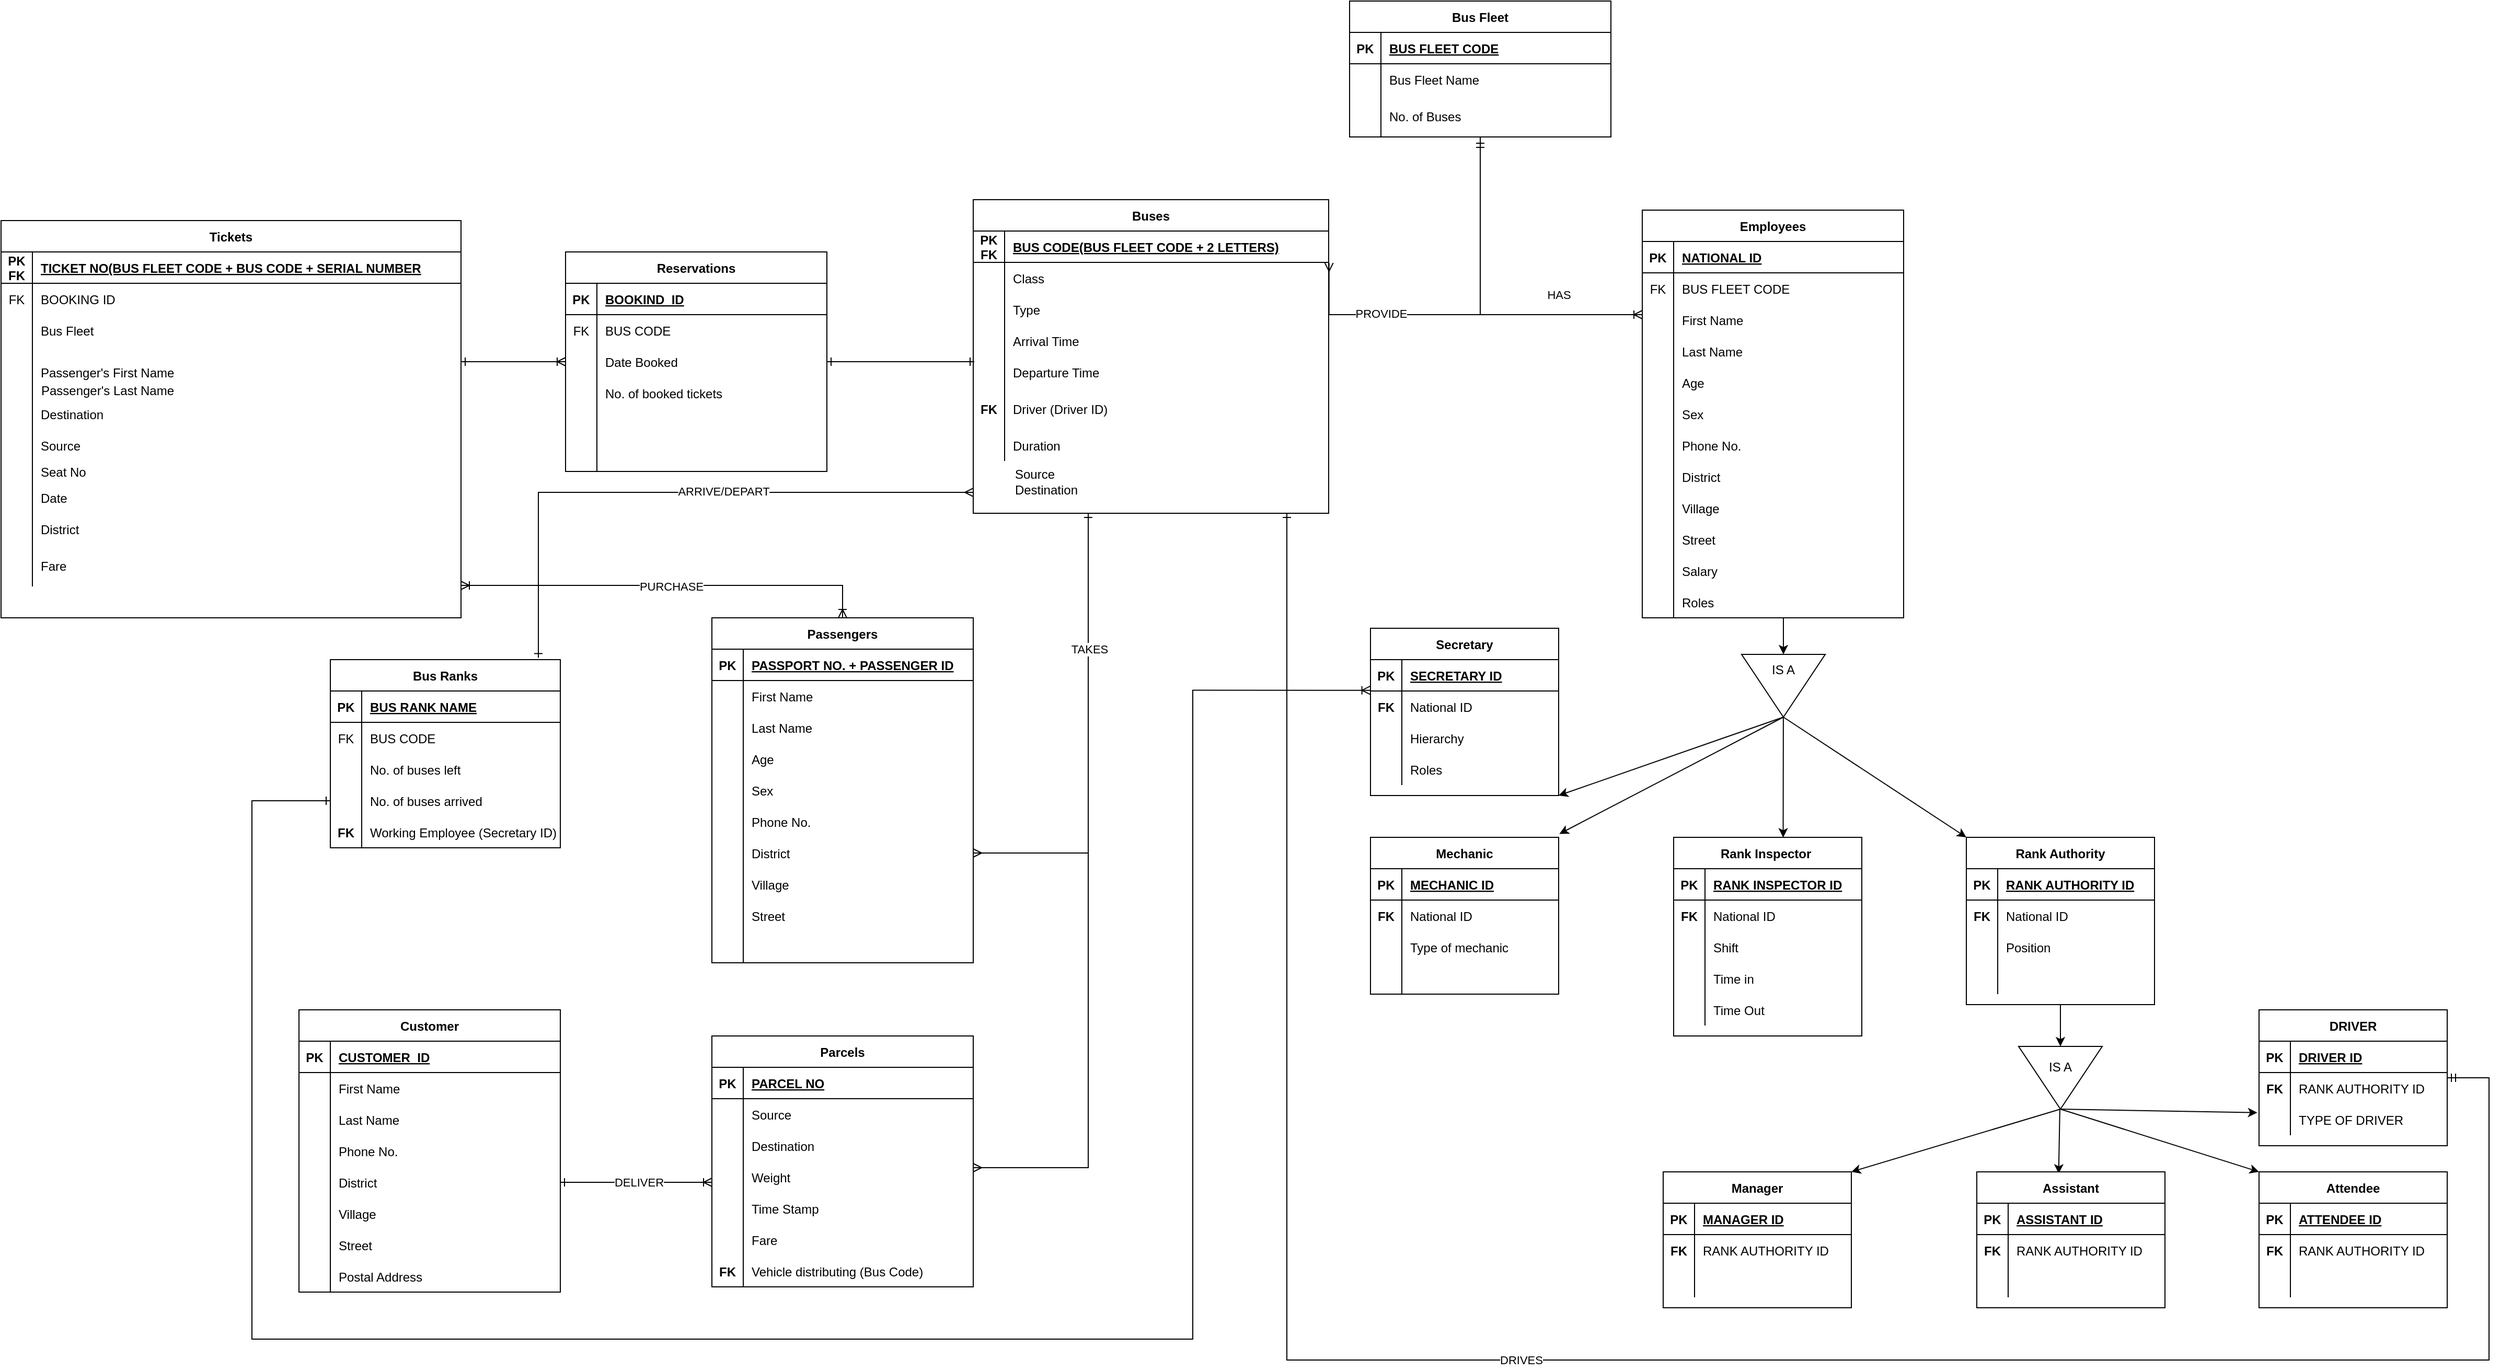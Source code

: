 <mxfile version="14.1.8" type="device"><diagram id="R2lEEEUBdFMjLlhIrx00" name="Page-1"><mxGraphModel dx="1410" dy="538" grid="1" gridSize="10" guides="1" tooltips="1" connect="1" arrows="1" fold="1" page="1" pageScale="1" pageWidth="850" pageHeight="1100" math="0" shadow="0" extFonts="Permanent Marker^https://fonts.googleapis.com/css?family=Permanent+Marker"><root><mxCell id="0"/><mxCell id="1" parent="0"/><mxCell id="NG9akWFsaaPST7rYxnxr-387" style="edgeStyle=orthogonalEdgeStyle;rounded=0;orthogonalLoop=1;jettySize=auto;html=1;entryX=1.001;entryY=0.016;entryDx=0;entryDy=0;entryPerimeter=0;endArrow=ERmany;endFill=0;" parent="1" source="C-vyLk0tnHw3VtMMgP7b-2" target="C-vyLk0tnHw3VtMMgP7b-27" edge="1"><mxGeometry relative="1" as="geometry"><mxPoint x="565" y="380" as="targetPoint"/><Array as="points"><mxPoint x="565" y="380"/><mxPoint x="420" y="380"/></Array></mxGeometry></mxCell><mxCell id="g4lGbl193icqZFcZEgfO-7" value="PROVIDE" style="edgeLabel;html=1;align=center;verticalAlign=middle;resizable=0;points=[];" parent="NG9akWFsaaPST7rYxnxr-387" vertex="1" connectable="0"><mxGeometry x="0.457" y="-1" relative="1" as="geometry"><mxPoint as="offset"/></mxGeometry></mxCell><mxCell id="NG9akWFsaaPST7rYxnxr-389" style="edgeStyle=orthogonalEdgeStyle;rounded=0;orthogonalLoop=1;jettySize=auto;html=1;startArrow=ERmandOne;startFill=0;endArrow=ERoneToMany;endFill=0;" parent="1" target="C-vyLk0tnHw3VtMMgP7b-17" edge="1"><mxGeometry relative="1" as="geometry"><mxPoint x="565" y="212.0" as="sourcePoint"/><mxPoint x="720" y="379.5" as="targetPoint"/><Array as="points"><mxPoint x="565" y="380"/></Array></mxGeometry></mxCell><mxCell id="NG9akWFsaaPST7rYxnxr-409" value="HAS" style="edgeLabel;html=1;align=center;verticalAlign=middle;resizable=0;points=[];" parent="NG9akWFsaaPST7rYxnxr-389" vertex="1" connectable="0"><mxGeometry x="-0.105" y="1" relative="1" as="geometry"><mxPoint x="73.94" y="4.71" as="offset"/></mxGeometry></mxCell><mxCell id="C-vyLk0tnHw3VtMMgP7b-2" value="Bus Fleet" style="shape=table;startSize=30;container=1;collapsible=1;childLayout=tableLayout;fixedRows=1;rowLines=0;fontStyle=1;align=center;resizeLast=1;" parent="1" vertex="1"><mxGeometry x="440" y="80" width="250" height="130" as="geometry"/></mxCell><mxCell id="C-vyLk0tnHw3VtMMgP7b-3" value="" style="shape=partialRectangle;collapsible=0;dropTarget=0;pointerEvents=0;fillColor=none;points=[[0,0.5],[1,0.5]];portConstraint=eastwest;top=0;left=0;right=0;bottom=1;" parent="C-vyLk0tnHw3VtMMgP7b-2" vertex="1"><mxGeometry y="30" width="250" height="30" as="geometry"/></mxCell><mxCell id="C-vyLk0tnHw3VtMMgP7b-4" value="PK" style="shape=partialRectangle;overflow=hidden;connectable=0;fillColor=none;top=0;left=0;bottom=0;right=0;fontStyle=1;" parent="C-vyLk0tnHw3VtMMgP7b-3" vertex="1"><mxGeometry width="30" height="30" as="geometry"/></mxCell><mxCell id="C-vyLk0tnHw3VtMMgP7b-5" value="BUS FLEET CODE" style="shape=partialRectangle;overflow=hidden;connectable=0;fillColor=none;top=0;left=0;bottom=0;right=0;align=left;spacingLeft=6;fontStyle=5;" parent="C-vyLk0tnHw3VtMMgP7b-3" vertex="1"><mxGeometry x="30" width="220" height="30" as="geometry"/></mxCell><mxCell id="C-vyLk0tnHw3VtMMgP7b-6" value="" style="shape=partialRectangle;collapsible=0;dropTarget=0;pointerEvents=0;fillColor=none;points=[[0,0.5],[1,0.5]];portConstraint=eastwest;top=0;left=0;right=0;bottom=0;" parent="C-vyLk0tnHw3VtMMgP7b-2" vertex="1"><mxGeometry y="60" width="250" height="30" as="geometry"/></mxCell><mxCell id="C-vyLk0tnHw3VtMMgP7b-7" value="" style="shape=partialRectangle;overflow=hidden;connectable=0;fillColor=none;top=0;left=0;bottom=0;right=0;" parent="C-vyLk0tnHw3VtMMgP7b-6" vertex="1"><mxGeometry width="30" height="30" as="geometry"/></mxCell><mxCell id="C-vyLk0tnHw3VtMMgP7b-8" value="Bus Fleet Name" style="shape=partialRectangle;overflow=hidden;connectable=0;fillColor=none;top=0;left=0;bottom=0;right=0;align=left;spacingLeft=6;" parent="C-vyLk0tnHw3VtMMgP7b-6" vertex="1"><mxGeometry x="30" width="220" height="30" as="geometry"/></mxCell><mxCell id="C-vyLk0tnHw3VtMMgP7b-9" value="" style="shape=partialRectangle;collapsible=0;dropTarget=0;pointerEvents=0;fillColor=none;points=[[0,0.5],[1,0.5]];portConstraint=eastwest;top=0;left=0;right=0;bottom=0;" parent="C-vyLk0tnHw3VtMMgP7b-2" vertex="1"><mxGeometry y="90" width="250" height="40" as="geometry"/></mxCell><mxCell id="C-vyLk0tnHw3VtMMgP7b-10" value="" style="shape=partialRectangle;overflow=hidden;connectable=0;fillColor=none;top=0;left=0;bottom=0;right=0;" parent="C-vyLk0tnHw3VtMMgP7b-9" vertex="1"><mxGeometry width="30" height="40" as="geometry"/></mxCell><mxCell id="C-vyLk0tnHw3VtMMgP7b-11" value="No. of Buses" style="shape=partialRectangle;overflow=hidden;connectable=0;fillColor=none;top=0;left=0;bottom=0;right=0;align=left;spacingLeft=6;" parent="C-vyLk0tnHw3VtMMgP7b-9" vertex="1"><mxGeometry x="30" width="220" height="40" as="geometry"/></mxCell><mxCell id="NG9akWFsaaPST7rYxnxr-220" style="edgeStyle=orthogonalEdgeStyle;rounded=0;orthogonalLoop=1;jettySize=auto;html=1;" parent="1" source="C-vyLk0tnHw3VtMMgP7b-13" target="NG9akWFsaaPST7rYxnxr-219" edge="1"><mxGeometry relative="1" as="geometry"><Array as="points"><mxPoint x="855" y="680"/><mxPoint x="855" y="680"/></Array></mxGeometry></mxCell><mxCell id="C-vyLk0tnHw3VtMMgP7b-13" value="Employees" style="shape=table;startSize=30;container=1;collapsible=1;childLayout=tableLayout;fixedRows=1;rowLines=0;fontStyle=1;align=center;resizeLast=1;" parent="1" vertex="1"><mxGeometry x="720" y="280" width="250" height="390" as="geometry"/></mxCell><mxCell id="C-vyLk0tnHw3VtMMgP7b-14" value="" style="shape=partialRectangle;collapsible=0;dropTarget=0;pointerEvents=0;fillColor=none;points=[[0,0.5],[1,0.5]];portConstraint=eastwest;top=0;left=0;right=0;bottom=1;" parent="C-vyLk0tnHw3VtMMgP7b-13" vertex="1"><mxGeometry y="30" width="250" height="30" as="geometry"/></mxCell><mxCell id="C-vyLk0tnHw3VtMMgP7b-15" value="PK" style="shape=partialRectangle;overflow=hidden;connectable=0;fillColor=none;top=0;left=0;bottom=0;right=0;fontStyle=1;" parent="C-vyLk0tnHw3VtMMgP7b-14" vertex="1"><mxGeometry width="30" height="30" as="geometry"/></mxCell><mxCell id="C-vyLk0tnHw3VtMMgP7b-16" value="NATIONAL ID" style="shape=partialRectangle;overflow=hidden;connectable=0;fillColor=none;top=0;left=0;bottom=0;right=0;align=left;spacingLeft=6;fontStyle=5;" parent="C-vyLk0tnHw3VtMMgP7b-14" vertex="1"><mxGeometry x="30" width="220" height="30" as="geometry"/></mxCell><mxCell id="g4lGbl193icqZFcZEgfO-8" value="" style="shape=partialRectangle;collapsible=0;dropTarget=0;pointerEvents=0;fillColor=none;top=0;left=0;bottom=0;right=0;points=[[0,0.5],[1,0.5]];portConstraint=eastwest;" parent="C-vyLk0tnHw3VtMMgP7b-13" vertex="1"><mxGeometry y="60" width="250" height="30" as="geometry"/></mxCell><mxCell id="g4lGbl193icqZFcZEgfO-9" value="FK" style="shape=partialRectangle;connectable=0;fillColor=none;top=0;left=0;bottom=0;right=0;fontStyle=0;overflow=hidden;" parent="g4lGbl193icqZFcZEgfO-8" vertex="1"><mxGeometry width="30" height="30" as="geometry"/></mxCell><mxCell id="g4lGbl193icqZFcZEgfO-10" value="BUS FLEET CODE" style="shape=partialRectangle;connectable=0;fillColor=none;top=0;left=0;bottom=0;right=0;align=left;spacingLeft=6;fontStyle=0;overflow=hidden;" parent="g4lGbl193icqZFcZEgfO-8" vertex="1"><mxGeometry x="30" width="220" height="30" as="geometry"/></mxCell><mxCell id="C-vyLk0tnHw3VtMMgP7b-17" value="" style="shape=partialRectangle;collapsible=0;dropTarget=0;pointerEvents=0;fillColor=none;points=[[0,0.5],[1,0.5]];portConstraint=eastwest;top=0;left=0;right=0;bottom=0;" parent="C-vyLk0tnHw3VtMMgP7b-13" vertex="1"><mxGeometry y="90" width="250" height="30" as="geometry"/></mxCell><mxCell id="C-vyLk0tnHw3VtMMgP7b-18" value="" style="shape=partialRectangle;overflow=hidden;connectable=0;fillColor=none;top=0;left=0;bottom=0;right=0;" parent="C-vyLk0tnHw3VtMMgP7b-17" vertex="1"><mxGeometry width="30" height="30" as="geometry"/></mxCell><mxCell id="C-vyLk0tnHw3VtMMgP7b-19" value="First Name" style="shape=partialRectangle;overflow=hidden;connectable=0;fillColor=none;top=0;left=0;bottom=0;right=0;align=left;spacingLeft=6;" parent="C-vyLk0tnHw3VtMMgP7b-17" vertex="1"><mxGeometry x="30" width="220" height="30" as="geometry"/></mxCell><mxCell id="NG9akWFsaaPST7rYxnxr-146" value="" style="shape=partialRectangle;collapsible=0;dropTarget=0;pointerEvents=0;fillColor=none;top=0;left=0;bottom=0;right=0;points=[[0,0.5],[1,0.5]];portConstraint=eastwest;" parent="C-vyLk0tnHw3VtMMgP7b-13" vertex="1"><mxGeometry y="120" width="250" height="30" as="geometry"/></mxCell><mxCell id="NG9akWFsaaPST7rYxnxr-147" value="" style="shape=partialRectangle;connectable=0;fillColor=none;top=0;left=0;bottom=0;right=0;editable=1;overflow=hidden;" parent="NG9akWFsaaPST7rYxnxr-146" vertex="1"><mxGeometry width="30" height="30" as="geometry"/></mxCell><mxCell id="NG9akWFsaaPST7rYxnxr-148" value="Last Name" style="shape=partialRectangle;connectable=0;fillColor=none;top=0;left=0;bottom=0;right=0;align=left;spacingLeft=6;overflow=hidden;" parent="NG9akWFsaaPST7rYxnxr-146" vertex="1"><mxGeometry x="30" width="220" height="30" as="geometry"/></mxCell><mxCell id="C-vyLk0tnHw3VtMMgP7b-20" value="" style="shape=partialRectangle;collapsible=0;dropTarget=0;pointerEvents=0;fillColor=none;points=[[0,0.5],[1,0.5]];portConstraint=eastwest;top=0;left=0;right=0;bottom=0;" parent="C-vyLk0tnHw3VtMMgP7b-13" vertex="1"><mxGeometry y="150" width="250" height="30" as="geometry"/></mxCell><mxCell id="C-vyLk0tnHw3VtMMgP7b-21" value="" style="shape=partialRectangle;overflow=hidden;connectable=0;fillColor=none;top=0;left=0;bottom=0;right=0;" parent="C-vyLk0tnHw3VtMMgP7b-20" vertex="1"><mxGeometry width="30" height="30" as="geometry"/></mxCell><mxCell id="C-vyLk0tnHw3VtMMgP7b-22" value="Age" style="shape=partialRectangle;overflow=hidden;connectable=0;fillColor=none;top=0;left=0;bottom=0;right=0;align=left;spacingLeft=6;" parent="C-vyLk0tnHw3VtMMgP7b-20" vertex="1"><mxGeometry x="30" width="220" height="30" as="geometry"/></mxCell><mxCell id="NG9akWFsaaPST7rYxnxr-40" value="" style="shape=partialRectangle;collapsible=0;dropTarget=0;pointerEvents=0;fillColor=none;top=0;left=0;bottom=0;right=0;points=[[0,0.5],[1,0.5]];portConstraint=eastwest;" parent="C-vyLk0tnHw3VtMMgP7b-13" vertex="1"><mxGeometry y="180" width="250" height="30" as="geometry"/></mxCell><mxCell id="NG9akWFsaaPST7rYxnxr-41" value="" style="shape=partialRectangle;connectable=0;fillColor=none;top=0;left=0;bottom=0;right=0;editable=1;overflow=hidden;" parent="NG9akWFsaaPST7rYxnxr-40" vertex="1"><mxGeometry width="30" height="30" as="geometry"/></mxCell><mxCell id="NG9akWFsaaPST7rYxnxr-42" value="Sex" style="shape=partialRectangle;connectable=0;fillColor=none;top=0;left=0;bottom=0;right=0;align=left;spacingLeft=6;overflow=hidden;" parent="NG9akWFsaaPST7rYxnxr-40" vertex="1"><mxGeometry x="30" width="220" height="30" as="geometry"/></mxCell><mxCell id="NG9akWFsaaPST7rYxnxr-43" value="" style="shape=partialRectangle;collapsible=0;dropTarget=0;pointerEvents=0;fillColor=none;top=0;left=0;bottom=0;right=0;points=[[0,0.5],[1,0.5]];portConstraint=eastwest;" parent="C-vyLk0tnHw3VtMMgP7b-13" vertex="1"><mxGeometry y="210" width="250" height="30" as="geometry"/></mxCell><mxCell id="NG9akWFsaaPST7rYxnxr-44" value="" style="shape=partialRectangle;connectable=0;fillColor=none;top=0;left=0;bottom=0;right=0;editable=1;overflow=hidden;" parent="NG9akWFsaaPST7rYxnxr-43" vertex="1"><mxGeometry width="30" height="30" as="geometry"/></mxCell><mxCell id="NG9akWFsaaPST7rYxnxr-45" value="Phone No." style="shape=partialRectangle;connectable=0;fillColor=none;top=0;left=0;bottom=0;right=0;align=left;spacingLeft=6;overflow=hidden;" parent="NG9akWFsaaPST7rYxnxr-43" vertex="1"><mxGeometry x="30" width="220" height="30" as="geometry"/></mxCell><mxCell id="NG9akWFsaaPST7rYxnxr-46" value="" style="shape=partialRectangle;collapsible=0;dropTarget=0;pointerEvents=0;fillColor=none;top=0;left=0;bottom=0;right=0;points=[[0,0.5],[1,0.5]];portConstraint=eastwest;" parent="C-vyLk0tnHw3VtMMgP7b-13" vertex="1"><mxGeometry y="240" width="250" height="30" as="geometry"/></mxCell><mxCell id="NG9akWFsaaPST7rYxnxr-47" value="" style="shape=partialRectangle;connectable=0;fillColor=none;top=0;left=0;bottom=0;right=0;editable=1;overflow=hidden;" parent="NG9akWFsaaPST7rYxnxr-46" vertex="1"><mxGeometry width="30" height="30" as="geometry"/></mxCell><mxCell id="NG9akWFsaaPST7rYxnxr-48" value="District" style="shape=partialRectangle;connectable=0;fillColor=none;top=0;left=0;bottom=0;right=0;align=left;spacingLeft=6;overflow=hidden;" parent="NG9akWFsaaPST7rYxnxr-46" vertex="1"><mxGeometry x="30" width="220" height="30" as="geometry"/></mxCell><mxCell id="NG9akWFsaaPST7rYxnxr-49" value="" style="shape=partialRectangle;collapsible=0;dropTarget=0;pointerEvents=0;fillColor=none;top=0;left=0;bottom=0;right=0;points=[[0,0.5],[1,0.5]];portConstraint=eastwest;" parent="C-vyLk0tnHw3VtMMgP7b-13" vertex="1"><mxGeometry y="270" width="250" height="30" as="geometry"/></mxCell><mxCell id="NG9akWFsaaPST7rYxnxr-50" value="" style="shape=partialRectangle;connectable=0;fillColor=none;top=0;left=0;bottom=0;right=0;editable=1;overflow=hidden;" parent="NG9akWFsaaPST7rYxnxr-49" vertex="1"><mxGeometry width="30" height="30" as="geometry"/></mxCell><mxCell id="NG9akWFsaaPST7rYxnxr-51" value="Village" style="shape=partialRectangle;connectable=0;fillColor=none;top=0;left=0;bottom=0;right=0;align=left;spacingLeft=6;overflow=hidden;" parent="NG9akWFsaaPST7rYxnxr-49" vertex="1"><mxGeometry x="30" width="220" height="30" as="geometry"/></mxCell><mxCell id="NG9akWFsaaPST7rYxnxr-52" value="" style="shape=partialRectangle;collapsible=0;dropTarget=0;pointerEvents=0;fillColor=none;top=0;left=0;bottom=0;right=0;points=[[0,0.5],[1,0.5]];portConstraint=eastwest;" parent="C-vyLk0tnHw3VtMMgP7b-13" vertex="1"><mxGeometry y="300" width="250" height="30" as="geometry"/></mxCell><mxCell id="NG9akWFsaaPST7rYxnxr-53" value="" style="shape=partialRectangle;connectable=0;fillColor=none;top=0;left=0;bottom=0;right=0;editable=1;overflow=hidden;" parent="NG9akWFsaaPST7rYxnxr-52" vertex="1"><mxGeometry width="30" height="30" as="geometry"/></mxCell><mxCell id="NG9akWFsaaPST7rYxnxr-54" value="Street" style="shape=partialRectangle;connectable=0;fillColor=none;top=0;left=0;bottom=0;right=0;align=left;spacingLeft=6;overflow=hidden;" parent="NG9akWFsaaPST7rYxnxr-52" vertex="1"><mxGeometry x="30" width="220" height="30" as="geometry"/></mxCell><mxCell id="2s3JYP98HadqwoBT225L-1" value="" style="shape=partialRectangle;collapsible=0;dropTarget=0;pointerEvents=0;fillColor=none;top=0;left=0;bottom=0;right=0;points=[[0,0.5],[1,0.5]];portConstraint=eastwest;" parent="C-vyLk0tnHw3VtMMgP7b-13" vertex="1"><mxGeometry y="330" width="250" height="30" as="geometry"/></mxCell><mxCell id="2s3JYP98HadqwoBT225L-2" value="" style="shape=partialRectangle;connectable=0;fillColor=none;top=0;left=0;bottom=0;right=0;editable=1;overflow=hidden;" parent="2s3JYP98HadqwoBT225L-1" vertex="1"><mxGeometry width="30" height="30" as="geometry"/></mxCell><mxCell id="2s3JYP98HadqwoBT225L-3" value="Salary" style="shape=partialRectangle;connectable=0;fillColor=none;top=0;left=0;bottom=0;right=0;align=left;spacingLeft=6;overflow=hidden;" parent="2s3JYP98HadqwoBT225L-1" vertex="1"><mxGeometry x="30" width="220" height="30" as="geometry"/></mxCell><mxCell id="NG9akWFsaaPST7rYxnxr-203" value="" style="shape=partialRectangle;collapsible=0;dropTarget=0;pointerEvents=0;fillColor=none;top=0;left=0;bottom=0;right=0;points=[[0,0.5],[1,0.5]];portConstraint=eastwest;" parent="C-vyLk0tnHw3VtMMgP7b-13" vertex="1"><mxGeometry y="360" width="250" height="30" as="geometry"/></mxCell><mxCell id="NG9akWFsaaPST7rYxnxr-204" value="" style="shape=partialRectangle;connectable=0;fillColor=none;top=0;left=0;bottom=0;right=0;editable=1;overflow=hidden;" parent="NG9akWFsaaPST7rYxnxr-203" vertex="1"><mxGeometry width="30" height="30" as="geometry"/></mxCell><mxCell id="NG9akWFsaaPST7rYxnxr-205" value="Roles" style="shape=partialRectangle;connectable=0;fillColor=none;top=0;left=0;bottom=0;right=0;align=left;spacingLeft=6;overflow=hidden;" parent="NG9akWFsaaPST7rYxnxr-203" vertex="1"><mxGeometry x="30" width="220" height="30" as="geometry"/></mxCell><mxCell id="C-vyLk0tnHw3VtMMgP7b-23" value="Buses" style="shape=table;startSize=30;container=1;collapsible=1;childLayout=tableLayout;fixedRows=1;rowLines=0;fontStyle=1;align=center;resizeLast=1;" parent="1" vertex="1"><mxGeometry x="80" y="270" width="340" height="300" as="geometry"/></mxCell><mxCell id="C-vyLk0tnHw3VtMMgP7b-24" value="" style="shape=partialRectangle;collapsible=0;dropTarget=0;pointerEvents=0;fillColor=none;points=[[0,0.5],[1,0.5]];portConstraint=eastwest;top=0;left=0;right=0;bottom=1;" parent="C-vyLk0tnHw3VtMMgP7b-23" vertex="1"><mxGeometry y="30" width="340" height="30" as="geometry"/></mxCell><mxCell id="C-vyLk0tnHw3VtMMgP7b-25" value="PK&#10;FK" style="shape=partialRectangle;overflow=hidden;connectable=0;fillColor=none;top=0;left=0;bottom=0;right=0;fontStyle=1;" parent="C-vyLk0tnHw3VtMMgP7b-24" vertex="1"><mxGeometry width="30" height="30" as="geometry"/></mxCell><mxCell id="C-vyLk0tnHw3VtMMgP7b-26" value="BUS CODE(BUS FLEET CODE + 2 LETTERS)" style="shape=partialRectangle;overflow=hidden;connectable=0;fillColor=none;top=0;left=0;bottom=0;right=0;align=left;spacingLeft=6;fontStyle=5;" parent="C-vyLk0tnHw3VtMMgP7b-24" vertex="1"><mxGeometry x="30" width="310" height="30" as="geometry"/></mxCell><mxCell id="C-vyLk0tnHw3VtMMgP7b-27" value="" style="shape=partialRectangle;collapsible=0;dropTarget=0;pointerEvents=0;fillColor=none;points=[[0,0.5],[1,0.5]];portConstraint=eastwest;top=0;left=0;right=0;bottom=0;" parent="C-vyLk0tnHw3VtMMgP7b-23" vertex="1"><mxGeometry y="60" width="340" height="30" as="geometry"/></mxCell><mxCell id="C-vyLk0tnHw3VtMMgP7b-28" value="" style="shape=partialRectangle;overflow=hidden;connectable=0;fillColor=none;top=0;left=0;bottom=0;right=0;" parent="C-vyLk0tnHw3VtMMgP7b-27" vertex="1"><mxGeometry width="30" height="30" as="geometry"/></mxCell><mxCell id="C-vyLk0tnHw3VtMMgP7b-29" value="Class" style="shape=partialRectangle;overflow=hidden;connectable=0;fillColor=none;top=0;left=0;bottom=0;right=0;align=left;spacingLeft=6;" parent="C-vyLk0tnHw3VtMMgP7b-27" vertex="1"><mxGeometry x="30" width="310" height="30" as="geometry"/></mxCell><mxCell id="NG9akWFsaaPST7rYxnxr-61" value="" style="shape=partialRectangle;collapsible=0;dropTarget=0;pointerEvents=0;fillColor=none;top=0;left=0;bottom=0;right=0;points=[[0,0.5],[1,0.5]];portConstraint=eastwest;" parent="C-vyLk0tnHw3VtMMgP7b-23" vertex="1"><mxGeometry y="90" width="340" height="30" as="geometry"/></mxCell><mxCell id="NG9akWFsaaPST7rYxnxr-62" value="" style="shape=partialRectangle;connectable=0;fillColor=none;top=0;left=0;bottom=0;right=0;editable=1;overflow=hidden;" parent="NG9akWFsaaPST7rYxnxr-61" vertex="1"><mxGeometry width="30" height="30" as="geometry"/></mxCell><mxCell id="NG9akWFsaaPST7rYxnxr-63" value="Type" style="shape=partialRectangle;connectable=0;fillColor=none;top=0;left=0;bottom=0;right=0;align=left;spacingLeft=6;overflow=hidden;" parent="NG9akWFsaaPST7rYxnxr-61" vertex="1"><mxGeometry x="30" width="310" height="30" as="geometry"/></mxCell><mxCell id="NG9akWFsaaPST7rYxnxr-58" value="" style="shape=partialRectangle;collapsible=0;dropTarget=0;pointerEvents=0;fillColor=none;top=0;left=0;bottom=0;right=0;points=[[0,0.5],[1,0.5]];portConstraint=eastwest;" parent="C-vyLk0tnHw3VtMMgP7b-23" vertex="1"><mxGeometry y="120" width="340" height="30" as="geometry"/></mxCell><mxCell id="NG9akWFsaaPST7rYxnxr-59" value="" style="shape=partialRectangle;connectable=0;fillColor=none;top=0;left=0;bottom=0;right=0;editable=1;overflow=hidden;" parent="NG9akWFsaaPST7rYxnxr-58" vertex="1"><mxGeometry width="30" height="30" as="geometry"/></mxCell><mxCell id="NG9akWFsaaPST7rYxnxr-60" value="Arrival Time" style="shape=partialRectangle;connectable=0;fillColor=none;top=0;left=0;bottom=0;right=0;align=left;spacingLeft=6;overflow=hidden;" parent="NG9akWFsaaPST7rYxnxr-58" vertex="1"><mxGeometry x="30" width="310" height="30" as="geometry"/></mxCell><mxCell id="NG9akWFsaaPST7rYxnxr-64" value="" style="shape=partialRectangle;collapsible=0;dropTarget=0;pointerEvents=0;fillColor=none;top=0;left=0;bottom=0;right=0;points=[[0,0.5],[1,0.5]];portConstraint=eastwest;" parent="C-vyLk0tnHw3VtMMgP7b-23" vertex="1"><mxGeometry y="150" width="340" height="30" as="geometry"/></mxCell><mxCell id="NG9akWFsaaPST7rYxnxr-65" value="" style="shape=partialRectangle;connectable=0;fillColor=none;top=0;left=0;bottom=0;right=0;editable=1;overflow=hidden;" parent="NG9akWFsaaPST7rYxnxr-64" vertex="1"><mxGeometry width="30" height="30" as="geometry"/></mxCell><mxCell id="NG9akWFsaaPST7rYxnxr-66" value="Departure Time" style="shape=partialRectangle;connectable=0;fillColor=none;top=0;left=0;bottom=0;right=0;align=left;spacingLeft=6;overflow=hidden;" parent="NG9akWFsaaPST7rYxnxr-64" vertex="1"><mxGeometry x="30" width="310" height="30" as="geometry"/></mxCell><mxCell id="NG9akWFsaaPST7rYxnxr-67" value="" style="shape=partialRectangle;collapsible=0;dropTarget=0;pointerEvents=0;fillColor=none;top=0;left=0;bottom=0;right=0;points=[[0,0.5],[1,0.5]];portConstraint=eastwest;" parent="C-vyLk0tnHw3VtMMgP7b-23" vertex="1"><mxGeometry y="180" width="340" height="40" as="geometry"/></mxCell><mxCell id="NG9akWFsaaPST7rYxnxr-68" value="FK" style="shape=partialRectangle;connectable=0;fillColor=none;top=0;left=0;bottom=0;right=0;editable=1;overflow=hidden;fontStyle=1" parent="NG9akWFsaaPST7rYxnxr-67" vertex="1"><mxGeometry width="30" height="40" as="geometry"/></mxCell><mxCell id="NG9akWFsaaPST7rYxnxr-69" value="Driver (Driver ID)" style="shape=partialRectangle;connectable=0;fillColor=none;top=0;left=0;bottom=0;right=0;align=left;spacingLeft=6;overflow=hidden;" parent="NG9akWFsaaPST7rYxnxr-67" vertex="1"><mxGeometry x="30" width="310" height="40" as="geometry"/></mxCell><mxCell id="NG9akWFsaaPST7rYxnxr-70" value="" style="shape=partialRectangle;collapsible=0;dropTarget=0;pointerEvents=0;fillColor=none;top=0;left=0;bottom=0;right=0;points=[[0,0.5],[1,0.5]];portConstraint=eastwest;" parent="C-vyLk0tnHw3VtMMgP7b-23" vertex="1"><mxGeometry y="220" width="340" height="30" as="geometry"/></mxCell><mxCell id="NG9akWFsaaPST7rYxnxr-71" value="" style="shape=partialRectangle;connectable=0;fillColor=none;top=0;left=0;bottom=0;right=0;editable=1;overflow=hidden;" parent="NG9akWFsaaPST7rYxnxr-70" vertex="1"><mxGeometry width="30" height="30" as="geometry"/></mxCell><mxCell id="NG9akWFsaaPST7rYxnxr-72" value="Duration" style="shape=partialRectangle;connectable=0;fillColor=none;top=0;left=0;bottom=0;right=0;align=left;spacingLeft=6;overflow=hidden;" parent="NG9akWFsaaPST7rYxnxr-70" vertex="1"><mxGeometry x="30" width="310" height="30" as="geometry"/></mxCell><mxCell id="NG9akWFsaaPST7rYxnxr-5" value="Reservations" style="shape=table;startSize=30;container=1;collapsible=1;childLayout=tableLayout;fixedRows=1;rowLines=0;fontStyle=1;align=center;resizeLast=1;" parent="1" vertex="1"><mxGeometry x="-310" y="320" width="250" height="210" as="geometry"/></mxCell><mxCell id="NG9akWFsaaPST7rYxnxr-6" value="" style="shape=partialRectangle;collapsible=0;dropTarget=0;pointerEvents=0;fillColor=none;points=[[0,0.5],[1,0.5]];portConstraint=eastwest;top=0;left=0;right=0;bottom=1;" parent="NG9akWFsaaPST7rYxnxr-5" vertex="1"><mxGeometry y="30" width="250" height="30" as="geometry"/></mxCell><mxCell id="NG9akWFsaaPST7rYxnxr-7" value="PK" style="shape=partialRectangle;overflow=hidden;connectable=0;fillColor=none;top=0;left=0;bottom=0;right=0;fontStyle=1;" parent="NG9akWFsaaPST7rYxnxr-6" vertex="1"><mxGeometry width="30" height="30" as="geometry"/></mxCell><mxCell id="NG9akWFsaaPST7rYxnxr-8" value="BOOKIND_ID" style="shape=partialRectangle;overflow=hidden;connectable=0;fillColor=none;top=0;left=0;bottom=0;right=0;align=left;spacingLeft=6;fontStyle=5;" parent="NG9akWFsaaPST7rYxnxr-6" vertex="1"><mxGeometry x="30" width="220" height="30" as="geometry"/></mxCell><mxCell id="g4lGbl193icqZFcZEgfO-14" value="" style="shape=partialRectangle;collapsible=0;dropTarget=0;pointerEvents=0;fillColor=none;top=0;left=0;bottom=0;right=0;points=[[0,0.5],[1,0.5]];portConstraint=eastwest;" parent="NG9akWFsaaPST7rYxnxr-5" vertex="1"><mxGeometry y="60" width="250" height="30" as="geometry"/></mxCell><mxCell id="g4lGbl193icqZFcZEgfO-15" value="FK" style="shape=partialRectangle;connectable=0;fillColor=none;top=0;left=0;bottom=0;right=0;fontStyle=0;overflow=hidden;" parent="g4lGbl193icqZFcZEgfO-14" vertex="1"><mxGeometry width="30" height="30" as="geometry"/></mxCell><mxCell id="g4lGbl193icqZFcZEgfO-16" value="BUS CODE" style="shape=partialRectangle;connectable=0;fillColor=none;top=0;left=0;bottom=0;right=0;align=left;spacingLeft=6;fontStyle=0;overflow=hidden;" parent="g4lGbl193icqZFcZEgfO-14" vertex="1"><mxGeometry x="30" width="220" height="30" as="geometry"/></mxCell><mxCell id="NG9akWFsaaPST7rYxnxr-9" value="" style="shape=partialRectangle;collapsible=0;dropTarget=0;pointerEvents=0;fillColor=none;points=[[0,0.5],[1,0.5]];portConstraint=eastwest;top=0;left=0;right=0;bottom=0;" parent="NG9akWFsaaPST7rYxnxr-5" vertex="1"><mxGeometry y="90" width="250" height="30" as="geometry"/></mxCell><mxCell id="NG9akWFsaaPST7rYxnxr-10" value="" style="shape=partialRectangle;overflow=hidden;connectable=0;fillColor=none;top=0;left=0;bottom=0;right=0;" parent="NG9akWFsaaPST7rYxnxr-9" vertex="1"><mxGeometry width="30" height="30" as="geometry"/></mxCell><mxCell id="NG9akWFsaaPST7rYxnxr-11" value="Date Booked" style="shape=partialRectangle;overflow=hidden;connectable=0;fillColor=none;top=0;left=0;bottom=0;right=0;align=left;spacingLeft=6;" parent="NG9akWFsaaPST7rYxnxr-9" vertex="1"><mxGeometry x="30" width="220" height="30" as="geometry"/></mxCell><mxCell id="NG9akWFsaaPST7rYxnxr-73" value="" style="shape=partialRectangle;collapsible=0;dropTarget=0;pointerEvents=0;fillColor=none;top=0;left=0;bottom=0;right=0;points=[[0,0.5],[1,0.5]];portConstraint=eastwest;" parent="NG9akWFsaaPST7rYxnxr-5" vertex="1"><mxGeometry y="120" width="250" height="30" as="geometry"/></mxCell><mxCell id="NG9akWFsaaPST7rYxnxr-74" value="" style="shape=partialRectangle;connectable=0;fillColor=none;top=0;left=0;bottom=0;right=0;editable=1;overflow=hidden;" parent="NG9akWFsaaPST7rYxnxr-73" vertex="1"><mxGeometry width="30" height="30" as="geometry"/></mxCell><mxCell id="NG9akWFsaaPST7rYxnxr-75" value="No. of booked tickets" style="shape=partialRectangle;connectable=0;fillColor=none;top=0;left=0;bottom=0;right=0;align=left;spacingLeft=6;overflow=hidden;" parent="NG9akWFsaaPST7rYxnxr-73" vertex="1"><mxGeometry x="30" width="220" height="30" as="geometry"/></mxCell><mxCell id="NG9akWFsaaPST7rYxnxr-76" value="" style="shape=partialRectangle;collapsible=0;dropTarget=0;pointerEvents=0;fillColor=none;top=0;left=0;bottom=0;right=0;points=[[0,0.5],[1,0.5]];portConstraint=eastwest;" parent="NG9akWFsaaPST7rYxnxr-5" vertex="1"><mxGeometry y="150" width="250" height="30" as="geometry"/></mxCell><mxCell id="NG9akWFsaaPST7rYxnxr-77" value="" style="shape=partialRectangle;connectable=0;fillColor=none;top=0;left=0;bottom=0;right=0;editable=1;overflow=hidden;" parent="NG9akWFsaaPST7rYxnxr-76" vertex="1"><mxGeometry width="30" height="30" as="geometry"/></mxCell><mxCell id="NG9akWFsaaPST7rYxnxr-78" value="" style="shape=partialRectangle;connectable=0;fillColor=none;top=0;left=0;bottom=0;right=0;align=left;spacingLeft=6;overflow=hidden;" parent="NG9akWFsaaPST7rYxnxr-76" vertex="1"><mxGeometry x="30" width="220" height="30" as="geometry"/></mxCell><mxCell id="NG9akWFsaaPST7rYxnxr-79" value="" style="shape=partialRectangle;collapsible=0;dropTarget=0;pointerEvents=0;fillColor=none;top=0;left=0;bottom=0;right=0;points=[[0,0.5],[1,0.5]];portConstraint=eastwest;" parent="NG9akWFsaaPST7rYxnxr-5" vertex="1"><mxGeometry y="180" width="250" height="30" as="geometry"/></mxCell><mxCell id="NG9akWFsaaPST7rYxnxr-80" value="" style="shape=partialRectangle;connectable=0;fillColor=none;top=0;left=0;bottom=0;right=0;editable=1;overflow=hidden;" parent="NG9akWFsaaPST7rYxnxr-79" vertex="1"><mxGeometry width="30" height="30" as="geometry"/></mxCell><mxCell id="NG9akWFsaaPST7rYxnxr-81" value="" style="shape=partialRectangle;connectable=0;fillColor=none;top=0;left=0;bottom=0;right=0;align=left;spacingLeft=6;overflow=hidden;" parent="NG9akWFsaaPST7rYxnxr-79" vertex="1"><mxGeometry x="30" width="220" height="30" as="geometry"/></mxCell><mxCell id="NG9akWFsaaPST7rYxnxr-12" value="Parcels" style="shape=table;startSize=30;container=1;collapsible=1;childLayout=tableLayout;fixedRows=1;rowLines=0;fontStyle=1;align=center;resizeLast=1;" parent="1" vertex="1"><mxGeometry x="-170" y="1070" width="250" height="240" as="geometry"/></mxCell><mxCell id="NG9akWFsaaPST7rYxnxr-13" value="" style="shape=partialRectangle;collapsible=0;dropTarget=0;pointerEvents=0;fillColor=none;points=[[0,0.5],[1,0.5]];portConstraint=eastwest;top=0;left=0;right=0;bottom=1;" parent="NG9akWFsaaPST7rYxnxr-12" vertex="1"><mxGeometry y="30" width="250" height="30" as="geometry"/></mxCell><mxCell id="NG9akWFsaaPST7rYxnxr-14" value="PK" style="shape=partialRectangle;overflow=hidden;connectable=0;fillColor=none;top=0;left=0;bottom=0;right=0;fontStyle=1;" parent="NG9akWFsaaPST7rYxnxr-13" vertex="1"><mxGeometry width="30" height="30" as="geometry"/></mxCell><mxCell id="NG9akWFsaaPST7rYxnxr-15" value="PARCEL NO" style="shape=partialRectangle;overflow=hidden;connectable=0;fillColor=none;top=0;left=0;bottom=0;right=0;align=left;spacingLeft=6;fontStyle=5;" parent="NG9akWFsaaPST7rYxnxr-13" vertex="1"><mxGeometry x="30" width="220" height="30" as="geometry"/></mxCell><mxCell id="NG9akWFsaaPST7rYxnxr-16" value="" style="shape=partialRectangle;collapsible=0;dropTarget=0;pointerEvents=0;fillColor=none;points=[[0,0.5],[1,0.5]];portConstraint=eastwest;top=0;left=0;right=0;bottom=0;" parent="NG9akWFsaaPST7rYxnxr-12" vertex="1"><mxGeometry y="60" width="250" height="30" as="geometry"/></mxCell><mxCell id="NG9akWFsaaPST7rYxnxr-17" value="" style="shape=partialRectangle;overflow=hidden;connectable=0;fillColor=none;top=0;left=0;bottom=0;right=0;" parent="NG9akWFsaaPST7rYxnxr-16" vertex="1"><mxGeometry width="30" height="30" as="geometry"/></mxCell><mxCell id="NG9akWFsaaPST7rYxnxr-18" value="Source " style="shape=partialRectangle;overflow=hidden;connectable=0;fillColor=none;top=0;left=0;bottom=0;right=0;align=left;spacingLeft=6;" parent="NG9akWFsaaPST7rYxnxr-16" vertex="1"><mxGeometry x="30" width="220" height="30" as="geometry"/></mxCell><mxCell id="NG9akWFsaaPST7rYxnxr-82" value="" style="shape=partialRectangle;collapsible=0;dropTarget=0;pointerEvents=0;fillColor=none;top=0;left=0;bottom=0;right=0;points=[[0,0.5],[1,0.5]];portConstraint=eastwest;" parent="NG9akWFsaaPST7rYxnxr-12" vertex="1"><mxGeometry y="90" width="250" height="30" as="geometry"/></mxCell><mxCell id="NG9akWFsaaPST7rYxnxr-83" value="" style="shape=partialRectangle;connectable=0;fillColor=none;top=0;left=0;bottom=0;right=0;editable=1;overflow=hidden;" parent="NG9akWFsaaPST7rYxnxr-82" vertex="1"><mxGeometry width="30" height="30" as="geometry"/></mxCell><mxCell id="NG9akWFsaaPST7rYxnxr-84" value="Destination" style="shape=partialRectangle;connectable=0;fillColor=none;top=0;left=0;bottom=0;right=0;align=left;spacingLeft=6;overflow=hidden;" parent="NG9akWFsaaPST7rYxnxr-82" vertex="1"><mxGeometry x="30" width="220" height="30" as="geometry"/></mxCell><mxCell id="NG9akWFsaaPST7rYxnxr-85" value="" style="shape=partialRectangle;collapsible=0;dropTarget=0;pointerEvents=0;fillColor=none;top=0;left=0;bottom=0;right=0;points=[[0,0.5],[1,0.5]];portConstraint=eastwest;" parent="NG9akWFsaaPST7rYxnxr-12" vertex="1"><mxGeometry y="120" width="250" height="30" as="geometry"/></mxCell><mxCell id="NG9akWFsaaPST7rYxnxr-86" value="" style="shape=partialRectangle;connectable=0;fillColor=none;top=0;left=0;bottom=0;right=0;editable=1;overflow=hidden;" parent="NG9akWFsaaPST7rYxnxr-85" vertex="1"><mxGeometry width="30" height="30" as="geometry"/></mxCell><mxCell id="NG9akWFsaaPST7rYxnxr-87" value="Weight" style="shape=partialRectangle;connectable=0;fillColor=none;top=0;left=0;bottom=0;right=0;align=left;spacingLeft=6;overflow=hidden;" parent="NG9akWFsaaPST7rYxnxr-85" vertex="1"><mxGeometry x="30" width="220" height="30" as="geometry"/></mxCell><mxCell id="NG9akWFsaaPST7rYxnxr-88" value="" style="shape=partialRectangle;collapsible=0;dropTarget=0;pointerEvents=0;fillColor=none;top=0;left=0;bottom=0;right=0;points=[[0,0.5],[1,0.5]];portConstraint=eastwest;" parent="NG9akWFsaaPST7rYxnxr-12" vertex="1"><mxGeometry y="150" width="250" height="30" as="geometry"/></mxCell><mxCell id="NG9akWFsaaPST7rYxnxr-89" value="" style="shape=partialRectangle;connectable=0;fillColor=none;top=0;left=0;bottom=0;right=0;editable=1;overflow=hidden;" parent="NG9akWFsaaPST7rYxnxr-88" vertex="1"><mxGeometry width="30" height="30" as="geometry"/></mxCell><mxCell id="NG9akWFsaaPST7rYxnxr-90" value="Time Stamp" style="shape=partialRectangle;connectable=0;fillColor=none;top=0;left=0;bottom=0;right=0;align=left;spacingLeft=6;overflow=hidden;" parent="NG9akWFsaaPST7rYxnxr-88" vertex="1"><mxGeometry x="30" width="220" height="30" as="geometry"/></mxCell><mxCell id="NG9akWFsaaPST7rYxnxr-91" value="" style="shape=partialRectangle;collapsible=0;dropTarget=0;pointerEvents=0;fillColor=none;top=0;left=0;bottom=0;right=0;points=[[0,0.5],[1,0.5]];portConstraint=eastwest;" parent="NG9akWFsaaPST7rYxnxr-12" vertex="1"><mxGeometry y="180" width="250" height="30" as="geometry"/></mxCell><mxCell id="NG9akWFsaaPST7rYxnxr-92" value="" style="shape=partialRectangle;connectable=0;fillColor=none;top=0;left=0;bottom=0;right=0;editable=1;overflow=hidden;" parent="NG9akWFsaaPST7rYxnxr-91" vertex="1"><mxGeometry width="30" height="30" as="geometry"/></mxCell><mxCell id="NG9akWFsaaPST7rYxnxr-93" value="Fare" style="shape=partialRectangle;connectable=0;fillColor=none;top=0;left=0;bottom=0;right=0;align=left;spacingLeft=6;overflow=hidden;" parent="NG9akWFsaaPST7rYxnxr-91" vertex="1"><mxGeometry x="30" width="220" height="30" as="geometry"/></mxCell><mxCell id="NG9akWFsaaPST7rYxnxr-94" value="" style="shape=partialRectangle;collapsible=0;dropTarget=0;pointerEvents=0;fillColor=none;top=0;left=0;bottom=0;right=0;points=[[0,0.5],[1,0.5]];portConstraint=eastwest;" parent="NG9akWFsaaPST7rYxnxr-12" vertex="1"><mxGeometry y="210" width="250" height="30" as="geometry"/></mxCell><mxCell id="NG9akWFsaaPST7rYxnxr-95" value="FK" style="shape=partialRectangle;connectable=0;fillColor=none;top=0;left=0;bottom=0;right=0;editable=1;overflow=hidden;fontStyle=1" parent="NG9akWFsaaPST7rYxnxr-94" vertex="1"><mxGeometry width="30" height="30" as="geometry"/></mxCell><mxCell id="NG9akWFsaaPST7rYxnxr-96" value="Vehicle distributing (Bus Code)" style="shape=partialRectangle;connectable=0;fillColor=none;top=0;left=0;bottom=0;right=0;align=left;spacingLeft=6;overflow=hidden;" parent="NG9akWFsaaPST7rYxnxr-94" vertex="1"><mxGeometry x="30" width="220" height="30" as="geometry"/></mxCell><mxCell id="NG9akWFsaaPST7rYxnxr-403" style="edgeStyle=orthogonalEdgeStyle;rounded=0;orthogonalLoop=1;jettySize=auto;html=1;startArrow=ERoneToMany;startFill=0;endArrow=ERoneToMany;endFill=0;" parent="1" source="NG9akWFsaaPST7rYxnxr-19" edge="1"><mxGeometry relative="1" as="geometry"><Array as="points"><mxPoint x="-45" y="639"/></Array><mxPoint x="-410" y="639" as="targetPoint"/></mxGeometry></mxCell><mxCell id="NG9akWFsaaPST7rYxnxr-412" value="PURCHASE" style="edgeLabel;html=1;align=center;verticalAlign=middle;resizable=0;points=[];" parent="NG9akWFsaaPST7rYxnxr-403" vertex="1" connectable="0"><mxGeometry x="-0.016" y="1" relative="1" as="geometry"><mxPoint as="offset"/></mxGeometry></mxCell><mxCell id="NG9akWFsaaPST7rYxnxr-19" value="Passengers" style="shape=table;startSize=30;container=1;collapsible=1;childLayout=tableLayout;fixedRows=1;rowLines=0;fontStyle=1;align=center;resizeLast=1;" parent="1" vertex="1"><mxGeometry x="-170" y="670" width="250" height="330" as="geometry"/></mxCell><mxCell id="NG9akWFsaaPST7rYxnxr-20" value="" style="shape=partialRectangle;collapsible=0;dropTarget=0;pointerEvents=0;fillColor=none;points=[[0,0.5],[1,0.5]];portConstraint=eastwest;top=0;left=0;right=0;bottom=1;" parent="NG9akWFsaaPST7rYxnxr-19" vertex="1"><mxGeometry y="30" width="250" height="30" as="geometry"/></mxCell><mxCell id="NG9akWFsaaPST7rYxnxr-21" value="PK" style="shape=partialRectangle;overflow=hidden;connectable=0;fillColor=none;top=0;left=0;bottom=0;right=0;fontStyle=1;" parent="NG9akWFsaaPST7rYxnxr-20" vertex="1"><mxGeometry width="30" height="30" as="geometry"/></mxCell><mxCell id="NG9akWFsaaPST7rYxnxr-22" value="PASSPORT NO. + PASSENGER ID" style="shape=partialRectangle;overflow=hidden;connectable=0;fillColor=none;top=0;left=0;bottom=0;right=0;align=left;spacingLeft=6;fontStyle=5;" parent="NG9akWFsaaPST7rYxnxr-20" vertex="1"><mxGeometry x="30" width="220" height="30" as="geometry"/></mxCell><mxCell id="NG9akWFsaaPST7rYxnxr-149" value="" style="shape=partialRectangle;collapsible=0;dropTarget=0;pointerEvents=0;fillColor=none;top=0;left=0;bottom=0;right=0;points=[[0,0.5],[1,0.5]];portConstraint=eastwest;" parent="NG9akWFsaaPST7rYxnxr-19" vertex="1"><mxGeometry y="60" width="250" height="30" as="geometry"/></mxCell><mxCell id="NG9akWFsaaPST7rYxnxr-150" value="" style="shape=partialRectangle;connectable=0;fillColor=none;top=0;left=0;bottom=0;right=0;editable=1;overflow=hidden;" parent="NG9akWFsaaPST7rYxnxr-149" vertex="1"><mxGeometry width="30" height="30" as="geometry"/></mxCell><mxCell id="NG9akWFsaaPST7rYxnxr-151" value="First Name" style="shape=partialRectangle;connectable=0;fillColor=none;top=0;left=0;bottom=0;right=0;align=left;spacingLeft=6;overflow=hidden;" parent="NG9akWFsaaPST7rYxnxr-149" vertex="1"><mxGeometry x="30" width="220" height="30" as="geometry"/></mxCell><mxCell id="NG9akWFsaaPST7rYxnxr-23" value="" style="shape=partialRectangle;collapsible=0;dropTarget=0;pointerEvents=0;fillColor=none;points=[[0,0.5],[1,0.5]];portConstraint=eastwest;top=0;left=0;right=0;bottom=0;" parent="NG9akWFsaaPST7rYxnxr-19" vertex="1"><mxGeometry y="90" width="250" height="30" as="geometry"/></mxCell><mxCell id="NG9akWFsaaPST7rYxnxr-24" value="" style="shape=partialRectangle;overflow=hidden;connectable=0;fillColor=none;top=0;left=0;bottom=0;right=0;" parent="NG9akWFsaaPST7rYxnxr-23" vertex="1"><mxGeometry width="30" height="30" as="geometry"/></mxCell><mxCell id="NG9akWFsaaPST7rYxnxr-25" value="Last Name" style="shape=partialRectangle;overflow=hidden;connectable=0;fillColor=none;top=0;left=0;bottom=0;right=0;align=left;spacingLeft=6;" parent="NG9akWFsaaPST7rYxnxr-23" vertex="1"><mxGeometry x="30" width="220" height="30" as="geometry"/></mxCell><mxCell id="NG9akWFsaaPST7rYxnxr-97" value="" style="shape=partialRectangle;collapsible=0;dropTarget=0;pointerEvents=0;fillColor=none;top=0;left=0;bottom=0;right=0;points=[[0,0.5],[1,0.5]];portConstraint=eastwest;" parent="NG9akWFsaaPST7rYxnxr-19" vertex="1"><mxGeometry y="120" width="250" height="30" as="geometry"/></mxCell><mxCell id="NG9akWFsaaPST7rYxnxr-98" value="" style="shape=partialRectangle;connectable=0;fillColor=none;top=0;left=0;bottom=0;right=0;editable=1;overflow=hidden;" parent="NG9akWFsaaPST7rYxnxr-97" vertex="1"><mxGeometry width="30" height="30" as="geometry"/></mxCell><mxCell id="NG9akWFsaaPST7rYxnxr-99" value="Age" style="shape=partialRectangle;connectable=0;fillColor=none;top=0;left=0;bottom=0;right=0;align=left;spacingLeft=6;overflow=hidden;" parent="NG9akWFsaaPST7rYxnxr-97" vertex="1"><mxGeometry x="30" width="220" height="30" as="geometry"/></mxCell><mxCell id="NG9akWFsaaPST7rYxnxr-112" value="" style="shape=partialRectangle;collapsible=0;dropTarget=0;pointerEvents=0;fillColor=none;top=0;left=0;bottom=0;right=0;points=[[0,0.5],[1,0.5]];portConstraint=eastwest;" parent="NG9akWFsaaPST7rYxnxr-19" vertex="1"><mxGeometry y="150" width="250" height="30" as="geometry"/></mxCell><mxCell id="NG9akWFsaaPST7rYxnxr-113" value="" style="shape=partialRectangle;connectable=0;fillColor=none;top=0;left=0;bottom=0;right=0;editable=1;overflow=hidden;" parent="NG9akWFsaaPST7rYxnxr-112" vertex="1"><mxGeometry width="30" height="30" as="geometry"/></mxCell><mxCell id="NG9akWFsaaPST7rYxnxr-114" value="Sex" style="shape=partialRectangle;connectable=0;fillColor=none;top=0;left=0;bottom=0;right=0;align=left;spacingLeft=6;overflow=hidden;" parent="NG9akWFsaaPST7rYxnxr-112" vertex="1"><mxGeometry x="30" width="220" height="30" as="geometry"/></mxCell><mxCell id="NG9akWFsaaPST7rYxnxr-115" value="" style="shape=partialRectangle;collapsible=0;dropTarget=0;pointerEvents=0;fillColor=none;top=0;left=0;bottom=0;right=0;points=[[0,0.5],[1,0.5]];portConstraint=eastwest;" parent="NG9akWFsaaPST7rYxnxr-19" vertex="1"><mxGeometry y="180" width="250" height="30" as="geometry"/></mxCell><mxCell id="NG9akWFsaaPST7rYxnxr-116" value="" style="shape=partialRectangle;connectable=0;fillColor=none;top=0;left=0;bottom=0;right=0;editable=1;overflow=hidden;" parent="NG9akWFsaaPST7rYxnxr-115" vertex="1"><mxGeometry width="30" height="30" as="geometry"/></mxCell><mxCell id="NG9akWFsaaPST7rYxnxr-117" value="Phone No." style="shape=partialRectangle;connectable=0;fillColor=none;top=0;left=0;bottom=0;right=0;align=left;spacingLeft=6;overflow=hidden;" parent="NG9akWFsaaPST7rYxnxr-115" vertex="1"><mxGeometry x="30" width="220" height="30" as="geometry"/></mxCell><mxCell id="NG9akWFsaaPST7rYxnxr-109" value="" style="shape=partialRectangle;collapsible=0;dropTarget=0;pointerEvents=0;fillColor=none;top=0;left=0;bottom=0;right=0;points=[[0,0.5],[1,0.5]];portConstraint=eastwest;" parent="NG9akWFsaaPST7rYxnxr-19" vertex="1"><mxGeometry y="210" width="250" height="30" as="geometry"/></mxCell><mxCell id="NG9akWFsaaPST7rYxnxr-110" value="" style="shape=partialRectangle;connectable=0;fillColor=none;top=0;left=0;bottom=0;right=0;editable=1;overflow=hidden;" parent="NG9akWFsaaPST7rYxnxr-109" vertex="1"><mxGeometry width="30" height="30" as="geometry"/></mxCell><mxCell id="NG9akWFsaaPST7rYxnxr-111" value="District" style="shape=partialRectangle;connectable=0;fillColor=none;top=0;left=0;bottom=0;right=0;align=left;spacingLeft=6;overflow=hidden;" parent="NG9akWFsaaPST7rYxnxr-109" vertex="1"><mxGeometry x="30" width="220" height="30" as="geometry"/></mxCell><mxCell id="NG9akWFsaaPST7rYxnxr-100" value="" style="shape=partialRectangle;collapsible=0;dropTarget=0;pointerEvents=0;fillColor=none;top=0;left=0;bottom=0;right=0;points=[[0,0.5],[1,0.5]];portConstraint=eastwest;" parent="NG9akWFsaaPST7rYxnxr-19" vertex="1"><mxGeometry y="240" width="250" height="30" as="geometry"/></mxCell><mxCell id="NG9akWFsaaPST7rYxnxr-101" value="" style="shape=partialRectangle;connectable=0;fillColor=none;top=0;left=0;bottom=0;right=0;editable=1;overflow=hidden;" parent="NG9akWFsaaPST7rYxnxr-100" vertex="1"><mxGeometry width="30" height="30" as="geometry"/></mxCell><mxCell id="NG9akWFsaaPST7rYxnxr-102" value="Village" style="shape=partialRectangle;connectable=0;fillColor=none;top=0;left=0;bottom=0;right=0;align=left;spacingLeft=6;overflow=hidden;" parent="NG9akWFsaaPST7rYxnxr-100" vertex="1"><mxGeometry x="30" width="220" height="30" as="geometry"/></mxCell><mxCell id="NG9akWFsaaPST7rYxnxr-106" value="" style="shape=partialRectangle;collapsible=0;dropTarget=0;pointerEvents=0;fillColor=none;top=0;left=0;bottom=0;right=0;points=[[0,0.5],[1,0.5]];portConstraint=eastwest;" parent="NG9akWFsaaPST7rYxnxr-19" vertex="1"><mxGeometry y="270" width="250" height="30" as="geometry"/></mxCell><mxCell id="NG9akWFsaaPST7rYxnxr-107" value="" style="shape=partialRectangle;connectable=0;fillColor=none;top=0;left=0;bottom=0;right=0;editable=1;overflow=hidden;" parent="NG9akWFsaaPST7rYxnxr-106" vertex="1"><mxGeometry width="30" height="30" as="geometry"/></mxCell><mxCell id="NG9akWFsaaPST7rYxnxr-108" value="Street" style="shape=partialRectangle;connectable=0;fillColor=none;top=0;left=0;bottom=0;right=0;align=left;spacingLeft=6;overflow=hidden;" parent="NG9akWFsaaPST7rYxnxr-106" vertex="1"><mxGeometry x="30" width="220" height="30" as="geometry"/></mxCell><mxCell id="NG9akWFsaaPST7rYxnxr-103" value="" style="shape=partialRectangle;collapsible=0;dropTarget=0;pointerEvents=0;fillColor=none;top=0;left=0;bottom=0;right=0;points=[[0,0.5],[1,0.5]];portConstraint=eastwest;" parent="NG9akWFsaaPST7rYxnxr-19" vertex="1"><mxGeometry y="300" width="250" height="30" as="geometry"/></mxCell><mxCell id="NG9akWFsaaPST7rYxnxr-104" value="" style="shape=partialRectangle;connectable=0;fillColor=none;top=0;left=0;bottom=0;right=0;editable=1;overflow=hidden;" parent="NG9akWFsaaPST7rYxnxr-103" vertex="1"><mxGeometry width="30" height="30" as="geometry"/></mxCell><mxCell id="NG9akWFsaaPST7rYxnxr-105" value="" style="shape=partialRectangle;connectable=0;fillColor=none;top=0;left=0;bottom=0;right=0;align=left;spacingLeft=6;overflow=hidden;" parent="NG9akWFsaaPST7rYxnxr-103" vertex="1"><mxGeometry x="30" width="220" height="30" as="geometry"/></mxCell><mxCell id="NG9akWFsaaPST7rYxnxr-121" value="Customer" style="shape=table;startSize=30;container=1;collapsible=1;childLayout=tableLayout;fixedRows=1;rowLines=0;fontStyle=1;align=center;resizeLast=1;" parent="1" vertex="1"><mxGeometry x="-565" y="1045" width="250" height="270" as="geometry"/></mxCell><mxCell id="NG9akWFsaaPST7rYxnxr-122" value="" style="shape=partialRectangle;collapsible=0;dropTarget=0;pointerEvents=0;fillColor=none;points=[[0,0.5],[1,0.5]];portConstraint=eastwest;top=0;left=0;right=0;bottom=1;" parent="NG9akWFsaaPST7rYxnxr-121" vertex="1"><mxGeometry y="30" width="250" height="30" as="geometry"/></mxCell><mxCell id="NG9akWFsaaPST7rYxnxr-123" value="PK" style="shape=partialRectangle;overflow=hidden;connectable=0;fillColor=none;top=0;left=0;bottom=0;right=0;fontStyle=1;" parent="NG9akWFsaaPST7rYxnxr-122" vertex="1"><mxGeometry width="30" height="30" as="geometry"/></mxCell><mxCell id="NG9akWFsaaPST7rYxnxr-124" value="CUSTOMER_ID" style="shape=partialRectangle;overflow=hidden;connectable=0;fillColor=none;top=0;left=0;bottom=0;right=0;align=left;spacingLeft=6;fontStyle=5;" parent="NG9akWFsaaPST7rYxnxr-122" vertex="1"><mxGeometry x="30" width="220" height="30" as="geometry"/></mxCell><mxCell id="NG9akWFsaaPST7rYxnxr-125" value="" style="shape=partialRectangle;collapsible=0;dropTarget=0;pointerEvents=0;fillColor=none;points=[[0,0.5],[1,0.5]];portConstraint=eastwest;top=0;left=0;right=0;bottom=0;" parent="NG9akWFsaaPST7rYxnxr-121" vertex="1"><mxGeometry y="60" width="250" height="30" as="geometry"/></mxCell><mxCell id="NG9akWFsaaPST7rYxnxr-126" value="" style="shape=partialRectangle;overflow=hidden;connectable=0;fillColor=none;top=0;left=0;bottom=0;right=0;" parent="NG9akWFsaaPST7rYxnxr-125" vertex="1"><mxGeometry width="30" height="30" as="geometry"/></mxCell><mxCell id="NG9akWFsaaPST7rYxnxr-127" value="First Name" style="shape=partialRectangle;overflow=hidden;connectable=0;fillColor=none;top=0;left=0;bottom=0;right=0;align=left;spacingLeft=6;" parent="NG9akWFsaaPST7rYxnxr-125" vertex="1"><mxGeometry x="30" width="220" height="30" as="geometry"/></mxCell><mxCell id="NG9akWFsaaPST7rYxnxr-143" value="" style="shape=partialRectangle;collapsible=0;dropTarget=0;pointerEvents=0;fillColor=none;top=0;left=0;bottom=0;right=0;points=[[0,0.5],[1,0.5]];portConstraint=eastwest;" parent="NG9akWFsaaPST7rYxnxr-121" vertex="1"><mxGeometry y="90" width="250" height="30" as="geometry"/></mxCell><mxCell id="NG9akWFsaaPST7rYxnxr-144" value="" style="shape=partialRectangle;connectable=0;fillColor=none;top=0;left=0;bottom=0;right=0;editable=1;overflow=hidden;" parent="NG9akWFsaaPST7rYxnxr-143" vertex="1"><mxGeometry width="30" height="30" as="geometry"/></mxCell><mxCell id="NG9akWFsaaPST7rYxnxr-145" value="Last Name" style="shape=partialRectangle;connectable=0;fillColor=none;top=0;left=0;bottom=0;right=0;align=left;spacingLeft=6;overflow=hidden;" parent="NG9akWFsaaPST7rYxnxr-143" vertex="1"><mxGeometry x="30" width="220" height="30" as="geometry"/></mxCell><mxCell id="NG9akWFsaaPST7rYxnxr-128" value="" style="shape=partialRectangle;collapsible=0;dropTarget=0;pointerEvents=0;fillColor=none;top=0;left=0;bottom=0;right=0;points=[[0,0.5],[1,0.5]];portConstraint=eastwest;" parent="NG9akWFsaaPST7rYxnxr-121" vertex="1"><mxGeometry y="120" width="250" height="30" as="geometry"/></mxCell><mxCell id="NG9akWFsaaPST7rYxnxr-129" value="" style="shape=partialRectangle;connectable=0;fillColor=none;top=0;left=0;bottom=0;right=0;editable=1;overflow=hidden;" parent="NG9akWFsaaPST7rYxnxr-128" vertex="1"><mxGeometry width="30" height="30" as="geometry"/></mxCell><mxCell id="NG9akWFsaaPST7rYxnxr-130" value="Phone No." style="shape=partialRectangle;connectable=0;fillColor=none;top=0;left=0;bottom=0;right=0;align=left;spacingLeft=6;overflow=hidden;" parent="NG9akWFsaaPST7rYxnxr-128" vertex="1"><mxGeometry x="30" width="220" height="30" as="geometry"/></mxCell><mxCell id="NG9akWFsaaPST7rYxnxr-131" value="" style="shape=partialRectangle;collapsible=0;dropTarget=0;pointerEvents=0;fillColor=none;top=0;left=0;bottom=0;right=0;points=[[0,0.5],[1,0.5]];portConstraint=eastwest;" parent="NG9akWFsaaPST7rYxnxr-121" vertex="1"><mxGeometry y="150" width="250" height="30" as="geometry"/></mxCell><mxCell id="NG9akWFsaaPST7rYxnxr-132" value="" style="shape=partialRectangle;connectable=0;fillColor=none;top=0;left=0;bottom=0;right=0;editable=1;overflow=hidden;" parent="NG9akWFsaaPST7rYxnxr-131" vertex="1"><mxGeometry width="30" height="30" as="geometry"/></mxCell><mxCell id="NG9akWFsaaPST7rYxnxr-133" value="District" style="shape=partialRectangle;connectable=0;fillColor=none;top=0;left=0;bottom=0;right=0;align=left;spacingLeft=6;overflow=hidden;" parent="NG9akWFsaaPST7rYxnxr-131" vertex="1"><mxGeometry x="30" width="220" height="30" as="geometry"/></mxCell><mxCell id="NG9akWFsaaPST7rYxnxr-134" value="" style="shape=partialRectangle;collapsible=0;dropTarget=0;pointerEvents=0;fillColor=none;top=0;left=0;bottom=0;right=0;points=[[0,0.5],[1,0.5]];portConstraint=eastwest;" parent="NG9akWFsaaPST7rYxnxr-121" vertex="1"><mxGeometry y="180" width="250" height="30" as="geometry"/></mxCell><mxCell id="NG9akWFsaaPST7rYxnxr-135" value="" style="shape=partialRectangle;connectable=0;fillColor=none;top=0;left=0;bottom=0;right=0;editable=1;overflow=hidden;" parent="NG9akWFsaaPST7rYxnxr-134" vertex="1"><mxGeometry width="30" height="30" as="geometry"/></mxCell><mxCell id="NG9akWFsaaPST7rYxnxr-136" value="Village" style="shape=partialRectangle;connectable=0;fillColor=none;top=0;left=0;bottom=0;right=0;align=left;spacingLeft=6;overflow=hidden;" parent="NG9akWFsaaPST7rYxnxr-134" vertex="1"><mxGeometry x="30" width="220" height="30" as="geometry"/></mxCell><mxCell id="NG9akWFsaaPST7rYxnxr-137" value="" style="shape=partialRectangle;collapsible=0;dropTarget=0;pointerEvents=0;fillColor=none;top=0;left=0;bottom=0;right=0;points=[[0,0.5],[1,0.5]];portConstraint=eastwest;" parent="NG9akWFsaaPST7rYxnxr-121" vertex="1"><mxGeometry y="210" width="250" height="30" as="geometry"/></mxCell><mxCell id="NG9akWFsaaPST7rYxnxr-138" value="" style="shape=partialRectangle;connectable=0;fillColor=none;top=0;left=0;bottom=0;right=0;editable=1;overflow=hidden;" parent="NG9akWFsaaPST7rYxnxr-137" vertex="1"><mxGeometry width="30" height="30" as="geometry"/></mxCell><mxCell id="NG9akWFsaaPST7rYxnxr-139" value="Street" style="shape=partialRectangle;connectable=0;fillColor=none;top=0;left=0;bottom=0;right=0;align=left;spacingLeft=6;overflow=hidden;" parent="NG9akWFsaaPST7rYxnxr-137" vertex="1"><mxGeometry x="30" width="220" height="30" as="geometry"/></mxCell><mxCell id="NG9akWFsaaPST7rYxnxr-140" value="" style="shape=partialRectangle;collapsible=0;dropTarget=0;pointerEvents=0;fillColor=none;top=0;left=0;bottom=0;right=0;points=[[0,0.5],[1,0.5]];portConstraint=eastwest;" parent="NG9akWFsaaPST7rYxnxr-121" vertex="1"><mxGeometry y="240" width="250" height="30" as="geometry"/></mxCell><mxCell id="NG9akWFsaaPST7rYxnxr-141" value="" style="shape=partialRectangle;connectable=0;fillColor=none;top=0;left=0;bottom=0;right=0;editable=1;overflow=hidden;" parent="NG9akWFsaaPST7rYxnxr-140" vertex="1"><mxGeometry width="30" height="30" as="geometry"/></mxCell><mxCell id="NG9akWFsaaPST7rYxnxr-142" value="Postal Address" style="shape=partialRectangle;connectable=0;fillColor=none;top=0;left=0;bottom=0;right=0;align=left;spacingLeft=6;overflow=hidden;" parent="NG9akWFsaaPST7rYxnxr-140" vertex="1"><mxGeometry x="30" width="220" height="30" as="geometry"/></mxCell><mxCell id="NG9akWFsaaPST7rYxnxr-153" value="Tickets" style="shape=table;startSize=30;container=1;collapsible=1;childLayout=tableLayout;fixedRows=1;rowLines=0;fontStyle=1;align=center;resizeLast=1;" parent="1" vertex="1"><mxGeometry x="-850" y="290" width="440" height="380" as="geometry"/></mxCell><mxCell id="NG9akWFsaaPST7rYxnxr-154" value="" style="shape=partialRectangle;collapsible=0;dropTarget=0;pointerEvents=0;fillColor=none;points=[[0,0.5],[1,0.5]];portConstraint=eastwest;top=0;left=0;right=0;bottom=1;" parent="NG9akWFsaaPST7rYxnxr-153" vertex="1"><mxGeometry y="30" width="440" height="30" as="geometry"/></mxCell><mxCell id="NG9akWFsaaPST7rYxnxr-155" value="PK&#10;FK" style="shape=partialRectangle;overflow=hidden;connectable=0;fillColor=none;top=0;left=0;bottom=0;right=0;fontStyle=1;" parent="NG9akWFsaaPST7rYxnxr-154" vertex="1"><mxGeometry width="30" height="30" as="geometry"/></mxCell><mxCell id="NG9akWFsaaPST7rYxnxr-156" value="TICKET NO(BUS FLEET CODE + BUS CODE + SERIAL NUMBER" style="shape=partialRectangle;overflow=hidden;connectable=0;fillColor=none;top=0;left=0;bottom=0;right=0;align=left;spacingLeft=6;fontStyle=5;" parent="NG9akWFsaaPST7rYxnxr-154" vertex="1"><mxGeometry x="30" width="410" height="30" as="geometry"/></mxCell><mxCell id="g4lGbl193icqZFcZEgfO-17" value="" style="shape=partialRectangle;collapsible=0;dropTarget=0;pointerEvents=0;fillColor=none;top=0;left=0;bottom=0;right=0;points=[[0,0.5],[1,0.5]];portConstraint=eastwest;" parent="NG9akWFsaaPST7rYxnxr-153" vertex="1"><mxGeometry y="60" width="440" height="30" as="geometry"/></mxCell><mxCell id="g4lGbl193icqZFcZEgfO-18" value="FK" style="shape=partialRectangle;connectable=0;fillColor=none;top=0;left=0;bottom=0;right=0;fontStyle=0;overflow=hidden;" parent="g4lGbl193icqZFcZEgfO-17" vertex="1"><mxGeometry width="30" height="30" as="geometry"/></mxCell><mxCell id="g4lGbl193icqZFcZEgfO-19" value="BOOKING ID" style="shape=partialRectangle;connectable=0;fillColor=none;top=0;left=0;bottom=0;right=0;align=left;spacingLeft=6;fontStyle=0;overflow=hidden;" parent="g4lGbl193icqZFcZEgfO-17" vertex="1"><mxGeometry x="30" width="410" height="30" as="geometry"/></mxCell><mxCell id="NG9akWFsaaPST7rYxnxr-163" value="" style="shape=partialRectangle;collapsible=0;dropTarget=0;pointerEvents=0;fillColor=none;top=0;left=0;bottom=0;right=0;points=[[0,0.5],[1,0.5]];portConstraint=eastwest;" parent="NG9akWFsaaPST7rYxnxr-153" vertex="1"><mxGeometry y="90" width="440" height="30" as="geometry"/></mxCell><mxCell id="NG9akWFsaaPST7rYxnxr-164" value="" style="shape=partialRectangle;connectable=0;fillColor=none;top=0;left=0;bottom=0;right=0;editable=1;overflow=hidden;" parent="NG9akWFsaaPST7rYxnxr-163" vertex="1"><mxGeometry width="30" height="30" as="geometry"/></mxCell><mxCell id="NG9akWFsaaPST7rYxnxr-165" value="Bus Fleet" style="shape=partialRectangle;connectable=0;fillColor=none;top=0;left=0;bottom=0;right=0;align=left;spacingLeft=6;overflow=hidden;" parent="NG9akWFsaaPST7rYxnxr-163" vertex="1"><mxGeometry x="30" width="410" height="30" as="geometry"/></mxCell><mxCell id="NG9akWFsaaPST7rYxnxr-157" value="" style="shape=partialRectangle;collapsible=0;dropTarget=0;pointerEvents=0;fillColor=none;top=0;left=0;bottom=0;right=0;points=[[0,0.5],[1,0.5]];portConstraint=eastwest;" parent="NG9akWFsaaPST7rYxnxr-153" vertex="1"><mxGeometry y="120" width="440" height="50" as="geometry"/></mxCell><mxCell id="NG9akWFsaaPST7rYxnxr-158" value="" style="shape=partialRectangle;connectable=0;fillColor=none;top=0;left=0;bottom=0;right=0;editable=1;overflow=hidden;" parent="NG9akWFsaaPST7rYxnxr-157" vertex="1"><mxGeometry width="30" height="50" as="geometry"/></mxCell><mxCell id="NG9akWFsaaPST7rYxnxr-159" value="Passenger's First Name" style="shape=partialRectangle;connectable=0;fillColor=none;top=0;left=0;bottom=0;right=0;align=left;spacingLeft=6;overflow=hidden;" parent="NG9akWFsaaPST7rYxnxr-157" vertex="1"><mxGeometry x="30" width="410" height="50" as="geometry"/></mxCell><mxCell id="NG9akWFsaaPST7rYxnxr-178" value="" style="shape=partialRectangle;collapsible=0;dropTarget=0;pointerEvents=0;fillColor=none;top=0;left=0;bottom=0;right=0;points=[[0,0.5],[1,0.5]];portConstraint=eastwest;" parent="NG9akWFsaaPST7rYxnxr-153" vertex="1"><mxGeometry y="170" width="440" height="30" as="geometry"/></mxCell><mxCell id="NG9akWFsaaPST7rYxnxr-179" value="" style="shape=partialRectangle;connectable=0;fillColor=none;top=0;left=0;bottom=0;right=0;editable=1;overflow=hidden;" parent="NG9akWFsaaPST7rYxnxr-178" vertex="1"><mxGeometry width="30" height="30" as="geometry"/></mxCell><mxCell id="NG9akWFsaaPST7rYxnxr-180" value="Destination" style="shape=partialRectangle;connectable=0;fillColor=none;top=0;left=0;bottom=0;right=0;align=left;spacingLeft=6;overflow=hidden;" parent="NG9akWFsaaPST7rYxnxr-178" vertex="1"><mxGeometry x="30" width="410" height="30" as="geometry"/></mxCell><mxCell id="NG9akWFsaaPST7rYxnxr-160" value="" style="shape=partialRectangle;collapsible=0;dropTarget=0;pointerEvents=0;fillColor=none;points=[[0,0.5],[1,0.5]];portConstraint=eastwest;top=0;left=0;right=0;bottom=0;" parent="NG9akWFsaaPST7rYxnxr-153" vertex="1"><mxGeometry y="200" width="440" height="30" as="geometry"/></mxCell><mxCell id="NG9akWFsaaPST7rYxnxr-161" value="" style="shape=partialRectangle;overflow=hidden;connectable=0;fillColor=none;top=0;left=0;bottom=0;right=0;" parent="NG9akWFsaaPST7rYxnxr-160" vertex="1"><mxGeometry width="30" height="30" as="geometry"/></mxCell><mxCell id="NG9akWFsaaPST7rYxnxr-162" value="Source" style="shape=partialRectangle;overflow=hidden;connectable=0;fillColor=none;top=0;left=0;bottom=0;right=0;align=left;spacingLeft=6;" parent="NG9akWFsaaPST7rYxnxr-160" vertex="1"><mxGeometry x="30" width="410" height="30" as="geometry"/></mxCell><mxCell id="NG9akWFsaaPST7rYxnxr-166" value="" style="shape=partialRectangle;collapsible=0;dropTarget=0;pointerEvents=0;fillColor=none;top=0;left=0;bottom=0;right=0;points=[[0,0.5],[1,0.5]];portConstraint=eastwest;" parent="NG9akWFsaaPST7rYxnxr-153" vertex="1"><mxGeometry y="230" width="440" height="20" as="geometry"/></mxCell><mxCell id="NG9akWFsaaPST7rYxnxr-167" value="" style="shape=partialRectangle;connectable=0;fillColor=none;top=0;left=0;bottom=0;right=0;editable=1;overflow=hidden;" parent="NG9akWFsaaPST7rYxnxr-166" vertex="1"><mxGeometry width="30" height="20" as="geometry"/></mxCell><mxCell id="NG9akWFsaaPST7rYxnxr-168" value="Seat No" style="shape=partialRectangle;connectable=0;fillColor=none;top=0;left=0;bottom=0;right=0;align=left;spacingLeft=6;overflow=hidden;" parent="NG9akWFsaaPST7rYxnxr-166" vertex="1"><mxGeometry x="30" width="410" height="20" as="geometry"/></mxCell><mxCell id="NG9akWFsaaPST7rYxnxr-169" value="" style="shape=partialRectangle;collapsible=0;dropTarget=0;pointerEvents=0;fillColor=none;top=0;left=0;bottom=0;right=0;points=[[0,0.5],[1,0.5]];portConstraint=eastwest;" parent="NG9akWFsaaPST7rYxnxr-153" vertex="1"><mxGeometry y="250" width="440" height="30" as="geometry"/></mxCell><mxCell id="NG9akWFsaaPST7rYxnxr-170" value="" style="shape=partialRectangle;connectable=0;fillColor=none;top=0;left=0;bottom=0;right=0;editable=1;overflow=hidden;" parent="NG9akWFsaaPST7rYxnxr-169" vertex="1"><mxGeometry width="30" height="30" as="geometry"/></mxCell><mxCell id="NG9akWFsaaPST7rYxnxr-171" value="Date" style="shape=partialRectangle;connectable=0;fillColor=none;top=0;left=0;bottom=0;right=0;align=left;spacingLeft=6;overflow=hidden;" parent="NG9akWFsaaPST7rYxnxr-169" vertex="1"><mxGeometry x="30" width="410" height="30" as="geometry"/></mxCell><mxCell id="NG9akWFsaaPST7rYxnxr-172" value="" style="shape=partialRectangle;collapsible=0;dropTarget=0;pointerEvents=0;fillColor=none;top=0;left=0;bottom=0;right=0;points=[[0,0.5],[1,0.5]];portConstraint=eastwest;" parent="NG9akWFsaaPST7rYxnxr-153" vertex="1"><mxGeometry y="280" width="440" height="30" as="geometry"/></mxCell><mxCell id="NG9akWFsaaPST7rYxnxr-173" value="" style="shape=partialRectangle;connectable=0;fillColor=none;top=0;left=0;bottom=0;right=0;editable=1;overflow=hidden;" parent="NG9akWFsaaPST7rYxnxr-172" vertex="1"><mxGeometry width="30" height="30" as="geometry"/></mxCell><mxCell id="NG9akWFsaaPST7rYxnxr-174" value="District" style="shape=partialRectangle;connectable=0;fillColor=none;top=0;left=0;bottom=0;right=0;align=left;spacingLeft=6;overflow=hidden;" parent="NG9akWFsaaPST7rYxnxr-172" vertex="1"><mxGeometry x="30" width="410" height="30" as="geometry"/></mxCell><mxCell id="NG9akWFsaaPST7rYxnxr-175" value="" style="shape=partialRectangle;collapsible=0;dropTarget=0;pointerEvents=0;fillColor=none;top=0;left=0;bottom=0;right=0;points=[[0,0.5],[1,0.5]];portConstraint=eastwest;" parent="NG9akWFsaaPST7rYxnxr-153" vertex="1"><mxGeometry y="310" width="440" height="40" as="geometry"/></mxCell><mxCell id="NG9akWFsaaPST7rYxnxr-176" value="" style="shape=partialRectangle;connectable=0;fillColor=none;top=0;left=0;bottom=0;right=0;editable=1;overflow=hidden;" parent="NG9akWFsaaPST7rYxnxr-175" vertex="1"><mxGeometry width="30" height="40" as="geometry"/></mxCell><mxCell id="NG9akWFsaaPST7rYxnxr-177" value="Fare" style="shape=partialRectangle;connectable=0;fillColor=none;top=0;left=0;bottom=0;right=0;align=left;spacingLeft=6;overflow=hidden;" parent="NG9akWFsaaPST7rYxnxr-175" vertex="1"><mxGeometry x="30" width="410" height="40" as="geometry"/></mxCell><mxCell id="NG9akWFsaaPST7rYxnxr-184" value="Bus Ranks" style="shape=table;startSize=30;container=1;collapsible=1;childLayout=tableLayout;fixedRows=1;rowLines=0;fontStyle=1;align=center;resizeLast=1;" parent="1" vertex="1"><mxGeometry x="-535" y="710" width="220" height="180" as="geometry"/></mxCell><mxCell id="NG9akWFsaaPST7rYxnxr-185" value="" style="shape=partialRectangle;collapsible=0;dropTarget=0;pointerEvents=0;fillColor=none;top=0;left=0;bottom=1;right=0;points=[[0,0.5],[1,0.5]];portConstraint=eastwest;" parent="NG9akWFsaaPST7rYxnxr-184" vertex="1"><mxGeometry y="30" width="220" height="30" as="geometry"/></mxCell><mxCell id="NG9akWFsaaPST7rYxnxr-186" value="PK" style="shape=partialRectangle;connectable=0;fillColor=none;top=0;left=0;bottom=0;right=0;fontStyle=1;overflow=hidden;" parent="NG9akWFsaaPST7rYxnxr-185" vertex="1"><mxGeometry width="30" height="30" as="geometry"/></mxCell><mxCell id="NG9akWFsaaPST7rYxnxr-187" value="BUS RANK NAME" style="shape=partialRectangle;connectable=0;fillColor=none;top=0;left=0;bottom=0;right=0;align=left;spacingLeft=6;fontStyle=5;overflow=hidden;" parent="NG9akWFsaaPST7rYxnxr-185" vertex="1"><mxGeometry x="30" width="190" height="30" as="geometry"/></mxCell><mxCell id="g4lGbl193icqZFcZEgfO-20" value="" style="shape=partialRectangle;collapsible=0;dropTarget=0;pointerEvents=0;fillColor=none;top=0;left=0;bottom=0;right=0;points=[[0,0.5],[1,0.5]];portConstraint=eastwest;" parent="NG9akWFsaaPST7rYxnxr-184" vertex="1"><mxGeometry y="60" width="220" height="30" as="geometry"/></mxCell><mxCell id="g4lGbl193icqZFcZEgfO-21" value="FK" style="shape=partialRectangle;connectable=0;fillColor=none;top=0;left=0;bottom=0;right=0;fontStyle=0;overflow=hidden;" parent="g4lGbl193icqZFcZEgfO-20" vertex="1"><mxGeometry width="30" height="30" as="geometry"/></mxCell><mxCell id="g4lGbl193icqZFcZEgfO-22" value="BUS CODE" style="shape=partialRectangle;connectable=0;fillColor=none;top=0;left=0;bottom=0;right=0;align=left;spacingLeft=6;fontStyle=0;overflow=hidden;" parent="g4lGbl193icqZFcZEgfO-20" vertex="1"><mxGeometry x="30" width="190" height="30" as="geometry"/></mxCell><mxCell id="NG9akWFsaaPST7rYxnxr-197" value="" style="shape=partialRectangle;collapsible=0;dropTarget=0;pointerEvents=0;fillColor=none;top=0;left=0;bottom=0;right=0;points=[[0,0.5],[1,0.5]];portConstraint=eastwest;" parent="NG9akWFsaaPST7rYxnxr-184" vertex="1"><mxGeometry y="90" width="220" height="30" as="geometry"/></mxCell><mxCell id="NG9akWFsaaPST7rYxnxr-198" value="" style="shape=partialRectangle;connectable=0;fillColor=none;top=0;left=0;bottom=0;right=0;editable=1;overflow=hidden;" parent="NG9akWFsaaPST7rYxnxr-197" vertex="1"><mxGeometry width="30" height="30" as="geometry"/></mxCell><mxCell id="NG9akWFsaaPST7rYxnxr-199" value="No. of buses left" style="shape=partialRectangle;connectable=0;fillColor=none;top=0;left=0;bottom=0;right=0;align=left;spacingLeft=6;overflow=hidden;" parent="NG9akWFsaaPST7rYxnxr-197" vertex="1"><mxGeometry x="30" width="190" height="30" as="geometry"/></mxCell><mxCell id="NG9akWFsaaPST7rYxnxr-194" value="" style="shape=partialRectangle;collapsible=0;dropTarget=0;pointerEvents=0;fillColor=none;top=0;left=0;bottom=0;right=0;points=[[0,0.5],[1,0.5]];portConstraint=eastwest;" parent="NG9akWFsaaPST7rYxnxr-184" vertex="1"><mxGeometry y="120" width="220" height="30" as="geometry"/></mxCell><mxCell id="NG9akWFsaaPST7rYxnxr-195" value="" style="shape=partialRectangle;connectable=0;fillColor=none;top=0;left=0;bottom=0;right=0;editable=1;overflow=hidden;" parent="NG9akWFsaaPST7rYxnxr-194" vertex="1"><mxGeometry width="30" height="30" as="geometry"/></mxCell><mxCell id="NG9akWFsaaPST7rYxnxr-196" value="No. of buses arrived" style="shape=partialRectangle;connectable=0;fillColor=none;top=0;left=0;bottom=0;right=0;align=left;spacingLeft=6;overflow=hidden;" parent="NG9akWFsaaPST7rYxnxr-194" vertex="1"><mxGeometry x="30" width="190" height="30" as="geometry"/></mxCell><mxCell id="g4lGbl193icqZFcZEgfO-1" value="" style="shape=partialRectangle;collapsible=0;dropTarget=0;pointerEvents=0;fillColor=none;top=0;left=0;bottom=0;right=0;points=[[0,0.5],[1,0.5]];portConstraint=eastwest;" parent="NG9akWFsaaPST7rYxnxr-184" vertex="1"><mxGeometry y="150" width="220" height="30" as="geometry"/></mxCell><mxCell id="g4lGbl193icqZFcZEgfO-2" value="FK" style="shape=partialRectangle;connectable=0;fillColor=none;top=0;left=0;bottom=0;right=0;editable=1;overflow=hidden;fontStyle=1" parent="g4lGbl193icqZFcZEgfO-1" vertex="1"><mxGeometry width="30" height="30" as="geometry"/></mxCell><mxCell id="g4lGbl193icqZFcZEgfO-3" value="Working Employee (Secretary ID)" style="shape=partialRectangle;connectable=0;fillColor=none;top=0;left=0;bottom=0;right=0;align=left;spacingLeft=6;overflow=hidden;" parent="g4lGbl193icqZFcZEgfO-1" vertex="1"><mxGeometry x="30" width="190" height="30" as="geometry"/></mxCell><mxCell id="NG9akWFsaaPST7rYxnxr-206" value="Secretary" style="shape=table;startSize=30;container=1;collapsible=1;childLayout=tableLayout;fixedRows=1;rowLines=0;fontStyle=1;align=center;resizeLast=1;" parent="1" vertex="1"><mxGeometry x="460" y="680" width="180" height="160" as="geometry"/></mxCell><mxCell id="NG9akWFsaaPST7rYxnxr-207" value="" style="shape=partialRectangle;collapsible=0;dropTarget=0;pointerEvents=0;fillColor=none;top=0;left=0;bottom=1;right=0;points=[[0,0.5],[1,0.5]];portConstraint=eastwest;" parent="NG9akWFsaaPST7rYxnxr-206" vertex="1"><mxGeometry y="30" width="180" height="30" as="geometry"/></mxCell><mxCell id="NG9akWFsaaPST7rYxnxr-208" value="PK" style="shape=partialRectangle;connectable=0;fillColor=none;top=0;left=0;bottom=0;right=0;fontStyle=1;overflow=hidden;" parent="NG9akWFsaaPST7rYxnxr-207" vertex="1"><mxGeometry width="30" height="30" as="geometry"/></mxCell><mxCell id="NG9akWFsaaPST7rYxnxr-209" value="SECRETARY ID" style="shape=partialRectangle;connectable=0;fillColor=none;top=0;left=0;bottom=0;right=0;align=left;spacingLeft=6;fontStyle=5;overflow=hidden;" parent="NG9akWFsaaPST7rYxnxr-207" vertex="1"><mxGeometry x="30" width="150" height="30" as="geometry"/></mxCell><mxCell id="NG9akWFsaaPST7rYxnxr-210" value="" style="shape=partialRectangle;collapsible=0;dropTarget=0;pointerEvents=0;fillColor=none;top=0;left=0;bottom=0;right=0;points=[[0,0.5],[1,0.5]];portConstraint=eastwest;" parent="NG9akWFsaaPST7rYxnxr-206" vertex="1"><mxGeometry y="60" width="180" height="30" as="geometry"/></mxCell><mxCell id="NG9akWFsaaPST7rYxnxr-211" value="FK" style="shape=partialRectangle;connectable=0;fillColor=none;top=0;left=0;bottom=0;right=0;editable=1;overflow=hidden;fontStyle=1" parent="NG9akWFsaaPST7rYxnxr-210" vertex="1"><mxGeometry width="30" height="30" as="geometry"/></mxCell><mxCell id="NG9akWFsaaPST7rYxnxr-212" value="National ID" style="shape=partialRectangle;connectable=0;fillColor=none;top=0;left=0;bottom=0;right=0;align=left;spacingLeft=6;overflow=hidden;" parent="NG9akWFsaaPST7rYxnxr-210" vertex="1"><mxGeometry x="30" width="150" height="30" as="geometry"/></mxCell><mxCell id="NG9akWFsaaPST7rYxnxr-213" value="" style="shape=partialRectangle;collapsible=0;dropTarget=0;pointerEvents=0;fillColor=none;top=0;left=0;bottom=0;right=0;points=[[0,0.5],[1,0.5]];portConstraint=eastwest;" parent="NG9akWFsaaPST7rYxnxr-206" vertex="1"><mxGeometry y="90" width="180" height="30" as="geometry"/></mxCell><mxCell id="NG9akWFsaaPST7rYxnxr-214" value="" style="shape=partialRectangle;connectable=0;fillColor=none;top=0;left=0;bottom=0;right=0;editable=1;overflow=hidden;" parent="NG9akWFsaaPST7rYxnxr-213" vertex="1"><mxGeometry width="30" height="30" as="geometry"/></mxCell><mxCell id="NG9akWFsaaPST7rYxnxr-215" value="Hierarchy" style="shape=partialRectangle;connectable=0;fillColor=none;top=0;left=0;bottom=0;right=0;align=left;spacingLeft=6;overflow=hidden;" parent="NG9akWFsaaPST7rYxnxr-213" vertex="1"><mxGeometry x="30" width="150" height="30" as="geometry"/></mxCell><mxCell id="NG9akWFsaaPST7rYxnxr-216" value="" style="shape=partialRectangle;collapsible=0;dropTarget=0;pointerEvents=0;fillColor=none;top=0;left=0;bottom=0;right=0;points=[[0,0.5],[1,0.5]];portConstraint=eastwest;" parent="NG9akWFsaaPST7rYxnxr-206" vertex="1"><mxGeometry y="120" width="180" height="30" as="geometry"/></mxCell><mxCell id="NG9akWFsaaPST7rYxnxr-217" value="" style="shape=partialRectangle;connectable=0;fillColor=none;top=0;left=0;bottom=0;right=0;editable=1;overflow=hidden;" parent="NG9akWFsaaPST7rYxnxr-216" vertex="1"><mxGeometry width="30" height="30" as="geometry"/></mxCell><mxCell id="NG9akWFsaaPST7rYxnxr-218" value="Roles" style="shape=partialRectangle;connectable=0;fillColor=none;top=0;left=0;bottom=0;right=0;align=left;spacingLeft=6;overflow=hidden;" parent="NG9akWFsaaPST7rYxnxr-216" vertex="1"><mxGeometry x="30" width="150" height="30" as="geometry"/></mxCell><mxCell id="NG9akWFsaaPST7rYxnxr-378" style="rounded=0;orthogonalLoop=1;jettySize=auto;html=1;entryX=1;entryY=1;entryDx=0;entryDy=0;exitX=1;exitY=0.5;exitDx=0;exitDy=0;" parent="1" source="NG9akWFsaaPST7rYxnxr-219" target="NG9akWFsaaPST7rYxnxr-206" edge="1"><mxGeometry relative="1" as="geometry"/></mxCell><mxCell id="NG9akWFsaaPST7rYxnxr-379" style="edgeStyle=none;rounded=0;orthogonalLoop=1;jettySize=auto;html=1;entryX=1.004;entryY=-0.022;entryDx=0;entryDy=0;entryPerimeter=0;exitX=1;exitY=0.5;exitDx=0;exitDy=0;" parent="1" source="NG9akWFsaaPST7rYxnxr-219" target="NG9akWFsaaPST7rYxnxr-253" edge="1"><mxGeometry relative="1" as="geometry"/></mxCell><mxCell id="NG9akWFsaaPST7rYxnxr-380" style="edgeStyle=none;rounded=0;orthogonalLoop=1;jettySize=auto;html=1;entryX=0.582;entryY=0.001;entryDx=0;entryDy=0;entryPerimeter=0;" parent="1" source="NG9akWFsaaPST7rYxnxr-219" target="NG9akWFsaaPST7rYxnxr-297" edge="1"><mxGeometry relative="1" as="geometry"><mxPoint x="855" y="870" as="targetPoint"/></mxGeometry></mxCell><mxCell id="NG9akWFsaaPST7rYxnxr-381" style="edgeStyle=none;rounded=0;orthogonalLoop=1;jettySize=auto;html=1;entryX=0;entryY=0;entryDx=0;entryDy=0;exitX=1;exitY=0.5;exitDx=0;exitDy=0;" parent="1" source="NG9akWFsaaPST7rYxnxr-219" target="NG9akWFsaaPST7rYxnxr-310" edge="1"><mxGeometry relative="1" as="geometry"/></mxCell><mxCell id="NG9akWFsaaPST7rYxnxr-219" value="" style="triangle;whiteSpace=wrap;html=1;rotation=90;" parent="1" vertex="1"><mxGeometry x="825" y="695" width="60" height="80" as="geometry"/></mxCell><mxCell id="NG9akWFsaaPST7rYxnxr-221" value="IS A" style="text;html=1;strokeColor=none;fillColor=none;align=center;verticalAlign=middle;whiteSpace=wrap;rounded=0;" parent="1" vertex="1"><mxGeometry x="835" y="710" width="40" height="20" as="geometry"/></mxCell><mxCell id="NG9akWFsaaPST7rYxnxr-253" value="Mechanic" style="shape=table;startSize=30;container=1;collapsible=1;childLayout=tableLayout;fixedRows=1;rowLines=0;fontStyle=1;align=center;resizeLast=1;" parent="1" vertex="1"><mxGeometry x="460" y="880" width="180" height="150" as="geometry"/></mxCell><mxCell id="NG9akWFsaaPST7rYxnxr-254" value="" style="shape=partialRectangle;collapsible=0;dropTarget=0;pointerEvents=0;fillColor=none;top=0;left=0;bottom=1;right=0;points=[[0,0.5],[1,0.5]];portConstraint=eastwest;" parent="NG9akWFsaaPST7rYxnxr-253" vertex="1"><mxGeometry y="30" width="180" height="30" as="geometry"/></mxCell><mxCell id="NG9akWFsaaPST7rYxnxr-255" value="PK" style="shape=partialRectangle;connectable=0;fillColor=none;top=0;left=0;bottom=0;right=0;fontStyle=1;overflow=hidden;" parent="NG9akWFsaaPST7rYxnxr-254" vertex="1"><mxGeometry width="30" height="30" as="geometry"/></mxCell><mxCell id="NG9akWFsaaPST7rYxnxr-256" value="MECHANIC ID" style="shape=partialRectangle;connectable=0;fillColor=none;top=0;left=0;bottom=0;right=0;align=left;spacingLeft=6;fontStyle=5;overflow=hidden;" parent="NG9akWFsaaPST7rYxnxr-254" vertex="1"><mxGeometry x="30" width="150" height="30" as="geometry"/></mxCell><mxCell id="NG9akWFsaaPST7rYxnxr-257" value="" style="shape=partialRectangle;collapsible=0;dropTarget=0;pointerEvents=0;fillColor=none;top=0;left=0;bottom=0;right=0;points=[[0,0.5],[1,0.5]];portConstraint=eastwest;" parent="NG9akWFsaaPST7rYxnxr-253" vertex="1"><mxGeometry y="60" width="180" height="30" as="geometry"/></mxCell><mxCell id="NG9akWFsaaPST7rYxnxr-258" value="FK" style="shape=partialRectangle;connectable=0;fillColor=none;top=0;left=0;bottom=0;right=0;editable=1;overflow=hidden;fontStyle=1" parent="NG9akWFsaaPST7rYxnxr-257" vertex="1"><mxGeometry width="30" height="30" as="geometry"/></mxCell><mxCell id="NG9akWFsaaPST7rYxnxr-259" value="National ID" style="shape=partialRectangle;connectable=0;fillColor=none;top=0;left=0;bottom=0;right=0;align=left;spacingLeft=6;overflow=hidden;" parent="NG9akWFsaaPST7rYxnxr-257" vertex="1"><mxGeometry x="30" width="150" height="30" as="geometry"/></mxCell><mxCell id="NG9akWFsaaPST7rYxnxr-260" value="" style="shape=partialRectangle;collapsible=0;dropTarget=0;pointerEvents=0;fillColor=none;top=0;left=0;bottom=0;right=0;points=[[0,0.5],[1,0.5]];portConstraint=eastwest;" parent="NG9akWFsaaPST7rYxnxr-253" vertex="1"><mxGeometry y="90" width="180" height="30" as="geometry"/></mxCell><mxCell id="NG9akWFsaaPST7rYxnxr-261" value="" style="shape=partialRectangle;connectable=0;fillColor=none;top=0;left=0;bottom=0;right=0;editable=1;overflow=hidden;" parent="NG9akWFsaaPST7rYxnxr-260" vertex="1"><mxGeometry width="30" height="30" as="geometry"/></mxCell><mxCell id="NG9akWFsaaPST7rYxnxr-262" value="Type of mechanic" style="shape=partialRectangle;connectable=0;fillColor=none;top=0;left=0;bottom=0;right=0;align=left;spacingLeft=6;overflow=hidden;" parent="NG9akWFsaaPST7rYxnxr-260" vertex="1"><mxGeometry x="30" width="150" height="30" as="geometry"/></mxCell><mxCell id="NG9akWFsaaPST7rYxnxr-263" value="" style="shape=partialRectangle;collapsible=0;dropTarget=0;pointerEvents=0;fillColor=none;top=0;left=0;bottom=0;right=0;points=[[0,0.5],[1,0.5]];portConstraint=eastwest;" parent="NG9akWFsaaPST7rYxnxr-253" vertex="1"><mxGeometry y="120" width="180" height="30" as="geometry"/></mxCell><mxCell id="NG9akWFsaaPST7rYxnxr-264" value="" style="shape=partialRectangle;connectable=0;fillColor=none;top=0;left=0;bottom=0;right=0;editable=1;overflow=hidden;" parent="NG9akWFsaaPST7rYxnxr-263" vertex="1"><mxGeometry width="30" height="30" as="geometry"/></mxCell><mxCell id="NG9akWFsaaPST7rYxnxr-265" value="" style="shape=partialRectangle;connectable=0;fillColor=none;top=0;left=0;bottom=0;right=0;align=left;spacingLeft=6;overflow=hidden;" parent="NG9akWFsaaPST7rYxnxr-263" vertex="1"><mxGeometry x="30" width="150" height="30" as="geometry"/></mxCell><mxCell id="NG9akWFsaaPST7rYxnxr-297" value="Rank Inspector " style="shape=table;startSize=30;container=1;collapsible=1;childLayout=tableLayout;fixedRows=1;rowLines=0;fontStyle=1;align=center;resizeLast=1;" parent="1" vertex="1"><mxGeometry x="750" y="880" width="180" height="190" as="geometry"/></mxCell><mxCell id="NG9akWFsaaPST7rYxnxr-298" value="" style="shape=partialRectangle;collapsible=0;dropTarget=0;pointerEvents=0;fillColor=none;top=0;left=0;bottom=1;right=0;points=[[0,0.5],[1,0.5]];portConstraint=eastwest;" parent="NG9akWFsaaPST7rYxnxr-297" vertex="1"><mxGeometry y="30" width="180" height="30" as="geometry"/></mxCell><mxCell id="NG9akWFsaaPST7rYxnxr-299" value="PK" style="shape=partialRectangle;connectable=0;fillColor=none;top=0;left=0;bottom=0;right=0;fontStyle=1;overflow=hidden;" parent="NG9akWFsaaPST7rYxnxr-298" vertex="1"><mxGeometry width="30" height="30" as="geometry"/></mxCell><mxCell id="NG9akWFsaaPST7rYxnxr-300" value="RANK INSPECTOR ID" style="shape=partialRectangle;connectable=0;fillColor=none;top=0;left=0;bottom=0;right=0;align=left;spacingLeft=6;fontStyle=5;overflow=hidden;" parent="NG9akWFsaaPST7rYxnxr-298" vertex="1"><mxGeometry x="30" width="150" height="30" as="geometry"/></mxCell><mxCell id="NG9akWFsaaPST7rYxnxr-301" value="" style="shape=partialRectangle;collapsible=0;dropTarget=0;pointerEvents=0;fillColor=none;top=0;left=0;bottom=0;right=0;points=[[0,0.5],[1,0.5]];portConstraint=eastwest;" parent="NG9akWFsaaPST7rYxnxr-297" vertex="1"><mxGeometry y="60" width="180" height="30" as="geometry"/></mxCell><mxCell id="NG9akWFsaaPST7rYxnxr-302" value="FK" style="shape=partialRectangle;connectable=0;fillColor=none;top=0;left=0;bottom=0;right=0;editable=1;overflow=hidden;fontStyle=1" parent="NG9akWFsaaPST7rYxnxr-301" vertex="1"><mxGeometry width="30" height="30" as="geometry"/></mxCell><mxCell id="NG9akWFsaaPST7rYxnxr-303" value="National ID" style="shape=partialRectangle;connectable=0;fillColor=none;top=0;left=0;bottom=0;right=0;align=left;spacingLeft=6;overflow=hidden;" parent="NG9akWFsaaPST7rYxnxr-301" vertex="1"><mxGeometry x="30" width="150" height="30" as="geometry"/></mxCell><mxCell id="NG9akWFsaaPST7rYxnxr-304" value="" style="shape=partialRectangle;collapsible=0;dropTarget=0;pointerEvents=0;fillColor=none;top=0;left=0;bottom=0;right=0;points=[[0,0.5],[1,0.5]];portConstraint=eastwest;" parent="NG9akWFsaaPST7rYxnxr-297" vertex="1"><mxGeometry y="90" width="180" height="30" as="geometry"/></mxCell><mxCell id="NG9akWFsaaPST7rYxnxr-305" value="" style="shape=partialRectangle;connectable=0;fillColor=none;top=0;left=0;bottom=0;right=0;editable=1;overflow=hidden;" parent="NG9akWFsaaPST7rYxnxr-304" vertex="1"><mxGeometry width="30" height="30" as="geometry"/></mxCell><mxCell id="NG9akWFsaaPST7rYxnxr-306" value="Shift" style="shape=partialRectangle;connectable=0;fillColor=none;top=0;left=0;bottom=0;right=0;align=left;spacingLeft=6;overflow=hidden;" parent="NG9akWFsaaPST7rYxnxr-304" vertex="1"><mxGeometry x="30" width="150" height="30" as="geometry"/></mxCell><mxCell id="NG9akWFsaaPST7rYxnxr-307" value="" style="shape=partialRectangle;collapsible=0;dropTarget=0;pointerEvents=0;fillColor=none;top=0;left=0;bottom=0;right=0;points=[[0,0.5],[1,0.5]];portConstraint=eastwest;" parent="NG9akWFsaaPST7rYxnxr-297" vertex="1"><mxGeometry y="120" width="180" height="30" as="geometry"/></mxCell><mxCell id="NG9akWFsaaPST7rYxnxr-308" value="" style="shape=partialRectangle;connectable=0;fillColor=none;top=0;left=0;bottom=0;right=0;editable=1;overflow=hidden;" parent="NG9akWFsaaPST7rYxnxr-307" vertex="1"><mxGeometry width="30" height="30" as="geometry"/></mxCell><mxCell id="NG9akWFsaaPST7rYxnxr-309" value="Time in" style="shape=partialRectangle;connectable=0;fillColor=none;top=0;left=0;bottom=0;right=0;align=left;spacingLeft=6;overflow=hidden;" parent="NG9akWFsaaPST7rYxnxr-307" vertex="1"><mxGeometry x="30" width="150" height="30" as="geometry"/></mxCell><mxCell id="NG9akWFsaaPST7rYxnxr-327" value="" style="shape=partialRectangle;collapsible=0;dropTarget=0;pointerEvents=0;fillColor=none;top=0;left=0;bottom=0;right=0;points=[[0,0.5],[1,0.5]];portConstraint=eastwest;" parent="NG9akWFsaaPST7rYxnxr-297" vertex="1"><mxGeometry y="150" width="180" height="30" as="geometry"/></mxCell><mxCell id="NG9akWFsaaPST7rYxnxr-328" value="" style="shape=partialRectangle;connectable=0;fillColor=none;top=0;left=0;bottom=0;right=0;editable=1;overflow=hidden;" parent="NG9akWFsaaPST7rYxnxr-327" vertex="1"><mxGeometry width="30" height="30" as="geometry"/></mxCell><mxCell id="NG9akWFsaaPST7rYxnxr-329" value="Time Out" style="shape=partialRectangle;connectable=0;fillColor=none;top=0;left=0;bottom=0;right=0;align=left;spacingLeft=6;overflow=hidden;" parent="NG9akWFsaaPST7rYxnxr-327" vertex="1"><mxGeometry x="30" width="150" height="30" as="geometry"/></mxCell><mxCell id="NG9akWFsaaPST7rYxnxr-331" value="" style="edgeStyle=orthogonalEdgeStyle;rounded=0;orthogonalLoop=1;jettySize=auto;html=1;" parent="1" source="NG9akWFsaaPST7rYxnxr-310" target="NG9akWFsaaPST7rYxnxr-330" edge="1"><mxGeometry relative="1" as="geometry"/></mxCell><mxCell id="NG9akWFsaaPST7rYxnxr-310" value="Rank Authority" style="shape=table;startSize=30;container=1;collapsible=1;childLayout=tableLayout;fixedRows=1;rowLines=0;fontStyle=1;align=center;resizeLast=1;" parent="1" vertex="1"><mxGeometry x="1030" y="880" width="180" height="160" as="geometry"/></mxCell><mxCell id="NG9akWFsaaPST7rYxnxr-311" value="" style="shape=partialRectangle;collapsible=0;dropTarget=0;pointerEvents=0;fillColor=none;top=0;left=0;bottom=1;right=0;points=[[0,0.5],[1,0.5]];portConstraint=eastwest;" parent="NG9akWFsaaPST7rYxnxr-310" vertex="1"><mxGeometry y="30" width="180" height="30" as="geometry"/></mxCell><mxCell id="NG9akWFsaaPST7rYxnxr-312" value="PK" style="shape=partialRectangle;connectable=0;fillColor=none;top=0;left=0;bottom=0;right=0;fontStyle=1;overflow=hidden;" parent="NG9akWFsaaPST7rYxnxr-311" vertex="1"><mxGeometry width="30" height="30" as="geometry"/></mxCell><mxCell id="NG9akWFsaaPST7rYxnxr-313" value="RANK AUTHORITY ID" style="shape=partialRectangle;connectable=0;fillColor=none;top=0;left=0;bottom=0;right=0;align=left;spacingLeft=6;fontStyle=5;overflow=hidden;" parent="NG9akWFsaaPST7rYxnxr-311" vertex="1"><mxGeometry x="30" width="150" height="30" as="geometry"/></mxCell><mxCell id="NG9akWFsaaPST7rYxnxr-314" value="" style="shape=partialRectangle;collapsible=0;dropTarget=0;pointerEvents=0;fillColor=none;top=0;left=0;bottom=0;right=0;points=[[0,0.5],[1,0.5]];portConstraint=eastwest;" parent="NG9akWFsaaPST7rYxnxr-310" vertex="1"><mxGeometry y="60" width="180" height="30" as="geometry"/></mxCell><mxCell id="NG9akWFsaaPST7rYxnxr-315" value="FK" style="shape=partialRectangle;connectable=0;fillColor=none;top=0;left=0;bottom=0;right=0;editable=1;overflow=hidden;fontStyle=1" parent="NG9akWFsaaPST7rYxnxr-314" vertex="1"><mxGeometry width="30" height="30" as="geometry"/></mxCell><mxCell id="NG9akWFsaaPST7rYxnxr-316" value="National ID" style="shape=partialRectangle;connectable=0;fillColor=none;top=0;left=0;bottom=0;right=0;align=left;spacingLeft=6;overflow=hidden;" parent="NG9akWFsaaPST7rYxnxr-314" vertex="1"><mxGeometry x="30" width="150" height="30" as="geometry"/></mxCell><mxCell id="NG9akWFsaaPST7rYxnxr-317" value="" style="shape=partialRectangle;collapsible=0;dropTarget=0;pointerEvents=0;fillColor=none;top=0;left=0;bottom=0;right=0;points=[[0,0.5],[1,0.5]];portConstraint=eastwest;" parent="NG9akWFsaaPST7rYxnxr-310" vertex="1"><mxGeometry y="90" width="180" height="30" as="geometry"/></mxCell><mxCell id="NG9akWFsaaPST7rYxnxr-318" value="" style="shape=partialRectangle;connectable=0;fillColor=none;top=0;left=0;bottom=0;right=0;editable=1;overflow=hidden;" parent="NG9akWFsaaPST7rYxnxr-317" vertex="1"><mxGeometry width="30" height="30" as="geometry"/></mxCell><mxCell id="NG9akWFsaaPST7rYxnxr-319" value="Position" style="shape=partialRectangle;connectable=0;fillColor=none;top=0;left=0;bottom=0;right=0;align=left;spacingLeft=6;overflow=hidden;" parent="NG9akWFsaaPST7rYxnxr-317" vertex="1"><mxGeometry x="30" width="150" height="30" as="geometry"/></mxCell><mxCell id="NG9akWFsaaPST7rYxnxr-320" value="" style="shape=partialRectangle;collapsible=0;dropTarget=0;pointerEvents=0;fillColor=none;top=0;left=0;bottom=0;right=0;points=[[0,0.5],[1,0.5]];portConstraint=eastwest;" parent="NG9akWFsaaPST7rYxnxr-310" vertex="1"><mxGeometry y="120" width="180" height="30" as="geometry"/></mxCell><mxCell id="NG9akWFsaaPST7rYxnxr-321" value="" style="shape=partialRectangle;connectable=0;fillColor=none;top=0;left=0;bottom=0;right=0;editable=1;overflow=hidden;" parent="NG9akWFsaaPST7rYxnxr-320" vertex="1"><mxGeometry width="30" height="30" as="geometry"/></mxCell><mxCell id="NG9akWFsaaPST7rYxnxr-322" value="" style="shape=partialRectangle;connectable=0;fillColor=none;top=0;left=0;bottom=0;right=0;align=left;spacingLeft=6;overflow=hidden;" parent="NG9akWFsaaPST7rYxnxr-320" vertex="1"><mxGeometry x="30" width="150" height="30" as="geometry"/></mxCell><mxCell id="NG9akWFsaaPST7rYxnxr-384" style="edgeStyle=none;rounded=0;orthogonalLoop=1;jettySize=auto;html=1;entryX=0.435;entryY=0.013;entryDx=0;entryDy=0;entryPerimeter=0;" parent="1" source="NG9akWFsaaPST7rYxnxr-330" target="NG9akWFsaaPST7rYxnxr-347" edge="1"><mxGeometry relative="1" as="geometry"/></mxCell><mxCell id="NG9akWFsaaPST7rYxnxr-385" style="edgeStyle=none;rounded=0;orthogonalLoop=1;jettySize=auto;html=1;entryX=0;entryY=0;entryDx=0;entryDy=0;exitX=1;exitY=0.5;exitDx=0;exitDy=0;" parent="1" source="NG9akWFsaaPST7rYxnxr-330" target="NG9akWFsaaPST7rYxnxr-357" edge="1"><mxGeometry relative="1" as="geometry"/></mxCell><mxCell id="NG9akWFsaaPST7rYxnxr-386" style="edgeStyle=none;rounded=0;orthogonalLoop=1;jettySize=auto;html=1;entryX=-0.009;entryY=0.279;entryDx=0;entryDy=0;exitX=1;exitY=0.5;exitDx=0;exitDy=0;entryPerimeter=0;" parent="1" source="NG9akWFsaaPST7rYxnxr-330" target="NG9akWFsaaPST7rYxnxr-374" edge="1"><mxGeometry relative="1" as="geometry"/></mxCell><mxCell id="NG9akWFsaaPST7rYxnxr-330" value="" style="triangle;whiteSpace=wrap;html=1;rotation=90;" parent="1" vertex="1"><mxGeometry x="1090" y="1070" width="60" height="80" as="geometry"/></mxCell><mxCell id="NG9akWFsaaPST7rYxnxr-382" style="edgeStyle=none;rounded=0;orthogonalLoop=1;jettySize=auto;html=1;entryX=1;entryY=0;entryDx=0;entryDy=0;exitX=1;exitY=0.5;exitDx=0;exitDy=0;" parent="1" source="NG9akWFsaaPST7rYxnxr-330" target="NG9akWFsaaPST7rYxnxr-334" edge="1"><mxGeometry relative="1" as="geometry"/></mxCell><mxCell id="NG9akWFsaaPST7rYxnxr-333" value="IS A" style="text;html=1;strokeColor=none;fillColor=none;align=center;verticalAlign=middle;whiteSpace=wrap;rounded=0;" parent="1" vertex="1"><mxGeometry x="1100" y="1090" width="40" height="20" as="geometry"/></mxCell><mxCell id="NG9akWFsaaPST7rYxnxr-334" value="Manager" style="shape=table;startSize=30;container=1;collapsible=1;childLayout=tableLayout;fixedRows=1;rowLines=0;fontStyle=1;align=center;resizeLast=1;" parent="1" vertex="1"><mxGeometry x="740" y="1200" width="180" height="130" as="geometry"/></mxCell><mxCell id="NG9akWFsaaPST7rYxnxr-335" value="" style="shape=partialRectangle;collapsible=0;dropTarget=0;pointerEvents=0;fillColor=none;top=0;left=0;bottom=1;right=0;points=[[0,0.5],[1,0.5]];portConstraint=eastwest;" parent="NG9akWFsaaPST7rYxnxr-334" vertex="1"><mxGeometry y="30" width="180" height="30" as="geometry"/></mxCell><mxCell id="NG9akWFsaaPST7rYxnxr-336" value="PK" style="shape=partialRectangle;connectable=0;fillColor=none;top=0;left=0;bottom=0;right=0;fontStyle=1;overflow=hidden;" parent="NG9akWFsaaPST7rYxnxr-335" vertex="1"><mxGeometry width="30" height="30" as="geometry"/></mxCell><mxCell id="NG9akWFsaaPST7rYxnxr-337" value="MANAGER ID" style="shape=partialRectangle;connectable=0;fillColor=none;top=0;left=0;bottom=0;right=0;align=left;spacingLeft=6;fontStyle=5;overflow=hidden;" parent="NG9akWFsaaPST7rYxnxr-335" vertex="1"><mxGeometry x="30" width="150" height="30" as="geometry"/></mxCell><mxCell id="NG9akWFsaaPST7rYxnxr-338" value="" style="shape=partialRectangle;collapsible=0;dropTarget=0;pointerEvents=0;fillColor=none;top=0;left=0;bottom=0;right=0;points=[[0,0.5],[1,0.5]];portConstraint=eastwest;" parent="NG9akWFsaaPST7rYxnxr-334" vertex="1"><mxGeometry y="60" width="180" height="30" as="geometry"/></mxCell><mxCell id="NG9akWFsaaPST7rYxnxr-339" value="FK" style="shape=partialRectangle;connectable=0;fillColor=none;top=0;left=0;bottom=0;right=0;editable=1;overflow=hidden;fontStyle=1" parent="NG9akWFsaaPST7rYxnxr-338" vertex="1"><mxGeometry width="30" height="30" as="geometry"/></mxCell><mxCell id="NG9akWFsaaPST7rYxnxr-340" value="RANK AUTHORITY ID" style="shape=partialRectangle;connectable=0;fillColor=none;top=0;left=0;bottom=0;right=0;align=left;spacingLeft=6;overflow=hidden;" parent="NG9akWFsaaPST7rYxnxr-338" vertex="1"><mxGeometry x="30" width="150" height="30" as="geometry"/></mxCell><mxCell id="NG9akWFsaaPST7rYxnxr-344" value="" style="shape=partialRectangle;collapsible=0;dropTarget=0;pointerEvents=0;fillColor=none;top=0;left=0;bottom=0;right=0;points=[[0,0.5],[1,0.5]];portConstraint=eastwest;" parent="NG9akWFsaaPST7rYxnxr-334" vertex="1"><mxGeometry y="90" width="180" height="30" as="geometry"/></mxCell><mxCell id="NG9akWFsaaPST7rYxnxr-345" value="" style="shape=partialRectangle;connectable=0;fillColor=none;top=0;left=0;bottom=0;right=0;editable=1;overflow=hidden;" parent="NG9akWFsaaPST7rYxnxr-344" vertex="1"><mxGeometry width="30" height="30" as="geometry"/></mxCell><mxCell id="NG9akWFsaaPST7rYxnxr-346" value="" style="shape=partialRectangle;connectable=0;fillColor=none;top=0;left=0;bottom=0;right=0;align=left;spacingLeft=6;overflow=hidden;" parent="NG9akWFsaaPST7rYxnxr-344" vertex="1"><mxGeometry x="30" width="150" height="30" as="geometry"/></mxCell><mxCell id="NG9akWFsaaPST7rYxnxr-347" value="Assistant" style="shape=table;startSize=30;container=1;collapsible=1;childLayout=tableLayout;fixedRows=1;rowLines=0;fontStyle=1;align=center;resizeLast=1;" parent="1" vertex="1"><mxGeometry x="1040" y="1200" width="180" height="130" as="geometry"/></mxCell><mxCell id="NG9akWFsaaPST7rYxnxr-348" value="" style="shape=partialRectangle;collapsible=0;dropTarget=0;pointerEvents=0;fillColor=none;top=0;left=0;bottom=1;right=0;points=[[0,0.5],[1,0.5]];portConstraint=eastwest;" parent="NG9akWFsaaPST7rYxnxr-347" vertex="1"><mxGeometry y="30" width="180" height="30" as="geometry"/></mxCell><mxCell id="NG9akWFsaaPST7rYxnxr-349" value="PK" style="shape=partialRectangle;connectable=0;fillColor=none;top=0;left=0;bottom=0;right=0;fontStyle=1;overflow=hidden;" parent="NG9akWFsaaPST7rYxnxr-348" vertex="1"><mxGeometry width="30" height="30" as="geometry"/></mxCell><mxCell id="NG9akWFsaaPST7rYxnxr-350" value="ASSISTANT ID" style="shape=partialRectangle;connectable=0;fillColor=none;top=0;left=0;bottom=0;right=0;align=left;spacingLeft=6;fontStyle=5;overflow=hidden;" parent="NG9akWFsaaPST7rYxnxr-348" vertex="1"><mxGeometry x="30" width="150" height="30" as="geometry"/></mxCell><mxCell id="NG9akWFsaaPST7rYxnxr-351" value="" style="shape=partialRectangle;collapsible=0;dropTarget=0;pointerEvents=0;fillColor=none;top=0;left=0;bottom=0;right=0;points=[[0,0.5],[1,0.5]];portConstraint=eastwest;" parent="NG9akWFsaaPST7rYxnxr-347" vertex="1"><mxGeometry y="60" width="180" height="30" as="geometry"/></mxCell><mxCell id="NG9akWFsaaPST7rYxnxr-352" value="FK" style="shape=partialRectangle;connectable=0;fillColor=none;top=0;left=0;bottom=0;right=0;editable=1;overflow=hidden;fontStyle=1" parent="NG9akWFsaaPST7rYxnxr-351" vertex="1"><mxGeometry width="30" height="30" as="geometry"/></mxCell><mxCell id="NG9akWFsaaPST7rYxnxr-353" value="RANK AUTHORITY ID" style="shape=partialRectangle;connectable=0;fillColor=none;top=0;left=0;bottom=0;right=0;align=left;spacingLeft=6;overflow=hidden;" parent="NG9akWFsaaPST7rYxnxr-351" vertex="1"><mxGeometry x="30" width="150" height="30" as="geometry"/></mxCell><mxCell id="NG9akWFsaaPST7rYxnxr-354" value="" style="shape=partialRectangle;collapsible=0;dropTarget=0;pointerEvents=0;fillColor=none;top=0;left=0;bottom=0;right=0;points=[[0,0.5],[1,0.5]];portConstraint=eastwest;" parent="NG9akWFsaaPST7rYxnxr-347" vertex="1"><mxGeometry y="90" width="180" height="30" as="geometry"/></mxCell><mxCell id="NG9akWFsaaPST7rYxnxr-355" value="" style="shape=partialRectangle;connectable=0;fillColor=none;top=0;left=0;bottom=0;right=0;editable=1;overflow=hidden;" parent="NG9akWFsaaPST7rYxnxr-354" vertex="1"><mxGeometry width="30" height="30" as="geometry"/></mxCell><mxCell id="NG9akWFsaaPST7rYxnxr-356" value="" style="shape=partialRectangle;connectable=0;fillColor=none;top=0;left=0;bottom=0;right=0;align=left;spacingLeft=6;overflow=hidden;" parent="NG9akWFsaaPST7rYxnxr-354" vertex="1"><mxGeometry x="30" width="150" height="30" as="geometry"/></mxCell><mxCell id="NG9akWFsaaPST7rYxnxr-357" value="Attendee" style="shape=table;startSize=30;container=1;collapsible=1;childLayout=tableLayout;fixedRows=1;rowLines=0;fontStyle=1;align=center;resizeLast=1;" parent="1" vertex="1"><mxGeometry x="1310" y="1200" width="180" height="130" as="geometry"/></mxCell><mxCell id="NG9akWFsaaPST7rYxnxr-358" value="" style="shape=partialRectangle;collapsible=0;dropTarget=0;pointerEvents=0;fillColor=none;top=0;left=0;bottom=1;right=0;points=[[0,0.5],[1,0.5]];portConstraint=eastwest;" parent="NG9akWFsaaPST7rYxnxr-357" vertex="1"><mxGeometry y="30" width="180" height="30" as="geometry"/></mxCell><mxCell id="NG9akWFsaaPST7rYxnxr-359" value="PK" style="shape=partialRectangle;connectable=0;fillColor=none;top=0;left=0;bottom=0;right=0;fontStyle=1;overflow=hidden;" parent="NG9akWFsaaPST7rYxnxr-358" vertex="1"><mxGeometry width="30" height="30" as="geometry"/></mxCell><mxCell id="NG9akWFsaaPST7rYxnxr-360" value="ATTENDEE ID" style="shape=partialRectangle;connectable=0;fillColor=none;top=0;left=0;bottom=0;right=0;align=left;spacingLeft=6;fontStyle=5;overflow=hidden;" parent="NG9akWFsaaPST7rYxnxr-358" vertex="1"><mxGeometry x="30" width="150" height="30" as="geometry"/></mxCell><mxCell id="NG9akWFsaaPST7rYxnxr-361" value="" style="shape=partialRectangle;collapsible=0;dropTarget=0;pointerEvents=0;fillColor=none;top=0;left=0;bottom=0;right=0;points=[[0,0.5],[1,0.5]];portConstraint=eastwest;" parent="NG9akWFsaaPST7rYxnxr-357" vertex="1"><mxGeometry y="60" width="180" height="30" as="geometry"/></mxCell><mxCell id="NG9akWFsaaPST7rYxnxr-362" value="FK" style="shape=partialRectangle;connectable=0;fillColor=none;top=0;left=0;bottom=0;right=0;editable=1;overflow=hidden;fontStyle=1" parent="NG9akWFsaaPST7rYxnxr-361" vertex="1"><mxGeometry width="30" height="30" as="geometry"/></mxCell><mxCell id="NG9akWFsaaPST7rYxnxr-363" value="RANK AUTHORITY ID" style="shape=partialRectangle;connectable=0;fillColor=none;top=0;left=0;bottom=0;right=0;align=left;spacingLeft=6;overflow=hidden;" parent="NG9akWFsaaPST7rYxnxr-361" vertex="1"><mxGeometry x="30" width="150" height="30" as="geometry"/></mxCell><mxCell id="NG9akWFsaaPST7rYxnxr-364" value="" style="shape=partialRectangle;collapsible=0;dropTarget=0;pointerEvents=0;fillColor=none;top=0;left=0;bottom=0;right=0;points=[[0,0.5],[1,0.5]];portConstraint=eastwest;" parent="NG9akWFsaaPST7rYxnxr-357" vertex="1"><mxGeometry y="90" width="180" height="30" as="geometry"/></mxCell><mxCell id="NG9akWFsaaPST7rYxnxr-365" value="" style="shape=partialRectangle;connectable=0;fillColor=none;top=0;left=0;bottom=0;right=0;editable=1;overflow=hidden;" parent="NG9akWFsaaPST7rYxnxr-364" vertex="1"><mxGeometry width="30" height="30" as="geometry"/></mxCell><mxCell id="NG9akWFsaaPST7rYxnxr-366" value="" style="shape=partialRectangle;connectable=0;fillColor=none;top=0;left=0;bottom=0;right=0;align=left;spacingLeft=6;overflow=hidden;" parent="NG9akWFsaaPST7rYxnxr-364" vertex="1"><mxGeometry x="30" width="150" height="30" as="geometry"/></mxCell><mxCell id="NG9akWFsaaPST7rYxnxr-390" style="edgeStyle=orthogonalEdgeStyle;rounded=0;orthogonalLoop=1;jettySize=auto;html=1;startArrow=ERmandOne;startFill=0;endArrow=ERone;endFill=0;" parent="1" source="NG9akWFsaaPST7rYxnxr-367" edge="1"><mxGeometry relative="1" as="geometry"><mxPoint x="380" y="570" as="targetPoint"/><Array as="points"><mxPoint x="1530" y="1110"/><mxPoint x="1530" y="1380"/><mxPoint x="380" y="1380"/></Array></mxGeometry></mxCell><mxCell id="g4lGbl193icqZFcZEgfO-5" value="DRIVES" style="edgeLabel;html=1;align=center;verticalAlign=middle;resizable=0;points=[];" parent="NG9akWFsaaPST7rYxnxr-390" vertex="1" connectable="0"><mxGeometry x="0.089" y="7" relative="1" as="geometry"><mxPoint y="-7.03" as="offset"/></mxGeometry></mxCell><mxCell id="NG9akWFsaaPST7rYxnxr-367" value="DRIVER" style="shape=table;startSize=30;container=1;collapsible=1;childLayout=tableLayout;fixedRows=1;rowLines=0;fontStyle=1;align=center;resizeLast=1;" parent="1" vertex="1"><mxGeometry x="1310" y="1045" width="180" height="130" as="geometry"/></mxCell><mxCell id="NG9akWFsaaPST7rYxnxr-368" value="" style="shape=partialRectangle;collapsible=0;dropTarget=0;pointerEvents=0;fillColor=none;top=0;left=0;bottom=1;right=0;points=[[0,0.5],[1,0.5]];portConstraint=eastwest;" parent="NG9akWFsaaPST7rYxnxr-367" vertex="1"><mxGeometry y="30" width="180" height="30" as="geometry"/></mxCell><mxCell id="NG9akWFsaaPST7rYxnxr-369" value="PK" style="shape=partialRectangle;connectable=0;fillColor=none;top=0;left=0;bottom=0;right=0;fontStyle=1;overflow=hidden;" parent="NG9akWFsaaPST7rYxnxr-368" vertex="1"><mxGeometry width="30" height="30" as="geometry"/></mxCell><mxCell id="NG9akWFsaaPST7rYxnxr-370" value="DRIVER ID" style="shape=partialRectangle;connectable=0;fillColor=none;top=0;left=0;bottom=0;right=0;align=left;spacingLeft=6;fontStyle=5;overflow=hidden;" parent="NG9akWFsaaPST7rYxnxr-368" vertex="1"><mxGeometry x="30" width="150" height="30" as="geometry"/></mxCell><mxCell id="NG9akWFsaaPST7rYxnxr-371" value="" style="shape=partialRectangle;collapsible=0;dropTarget=0;pointerEvents=0;fillColor=none;top=0;left=0;bottom=0;right=0;points=[[0,0.5],[1,0.5]];portConstraint=eastwest;" parent="NG9akWFsaaPST7rYxnxr-367" vertex="1"><mxGeometry y="60" width="180" height="30" as="geometry"/></mxCell><mxCell id="NG9akWFsaaPST7rYxnxr-372" value="FK" style="shape=partialRectangle;connectable=0;fillColor=none;top=0;left=0;bottom=0;right=0;editable=1;overflow=hidden;fontStyle=1" parent="NG9akWFsaaPST7rYxnxr-371" vertex="1"><mxGeometry width="30" height="30" as="geometry"/></mxCell><mxCell id="NG9akWFsaaPST7rYxnxr-373" value="RANK AUTHORITY ID" style="shape=partialRectangle;connectable=0;fillColor=none;top=0;left=0;bottom=0;right=0;align=left;spacingLeft=6;overflow=hidden;" parent="NG9akWFsaaPST7rYxnxr-371" vertex="1"><mxGeometry x="30" width="150" height="30" as="geometry"/></mxCell><mxCell id="NG9akWFsaaPST7rYxnxr-374" value="" style="shape=partialRectangle;collapsible=0;dropTarget=0;pointerEvents=0;fillColor=none;top=0;left=0;bottom=0;right=0;points=[[0,0.5],[1,0.5]];portConstraint=eastwest;" parent="NG9akWFsaaPST7rYxnxr-367" vertex="1"><mxGeometry y="90" width="180" height="30" as="geometry"/></mxCell><mxCell id="NG9akWFsaaPST7rYxnxr-375" value="" style="shape=partialRectangle;connectable=0;fillColor=none;top=0;left=0;bottom=0;right=0;editable=1;overflow=hidden;" parent="NG9akWFsaaPST7rYxnxr-374" vertex="1"><mxGeometry width="30" height="30" as="geometry"/></mxCell><mxCell id="NG9akWFsaaPST7rYxnxr-376" value="TYPE OF DRIVER" style="shape=partialRectangle;connectable=0;fillColor=none;top=0;left=0;bottom=0;right=0;align=left;spacingLeft=6;overflow=hidden;" parent="NG9akWFsaaPST7rYxnxr-374" vertex="1"><mxGeometry x="30" width="150" height="30" as="geometry"/></mxCell><mxCell id="NG9akWFsaaPST7rYxnxr-391" style="edgeStyle=orthogonalEdgeStyle;rounded=0;orthogonalLoop=1;jettySize=auto;html=1;startArrow=ERone;startFill=0;endArrow=ERmany;endFill=0;" parent="1" edge="1"><mxGeometry relative="1" as="geometry"><mxPoint x="80" y="1196" as="targetPoint"/><Array as="points"><mxPoint x="190" y="1196"/></Array><mxPoint x="190" y="570" as="sourcePoint"/></mxGeometry></mxCell><mxCell id="NG9akWFsaaPST7rYxnxr-396" value="TAKES" style="edgeLabel;html=1;align=center;verticalAlign=middle;resizable=0;points=[];" parent="NG9akWFsaaPST7rYxnxr-391" vertex="1" connectable="0"><mxGeometry x="-0.65" y="1" relative="1" as="geometry"><mxPoint y="1" as="offset"/></mxGeometry></mxCell><mxCell id="NG9akWFsaaPST7rYxnxr-395" style="edgeStyle=orthogonalEdgeStyle;rounded=0;orthogonalLoop=1;jettySize=auto;html=1;startArrow=ERmany;startFill=0;endArrow=none;endFill=0;" parent="1" source="NG9akWFsaaPST7rYxnxr-109" edge="1"><mxGeometry relative="1" as="geometry"><mxPoint x="190" y="895" as="targetPoint"/></mxGeometry></mxCell><mxCell id="NG9akWFsaaPST7rYxnxr-398" style="edgeStyle=orthogonalEdgeStyle;rounded=0;orthogonalLoop=1;jettySize=auto;html=1;startArrow=ERmany;startFill=0;endArrow=ERone;endFill=0;entryX=0.903;entryY=-0.01;entryDx=0;entryDy=0;entryPerimeter=0;" parent="1" target="NG9akWFsaaPST7rYxnxr-184" edge="1"><mxGeometry relative="1" as="geometry"><mxPoint x="80" y="550" as="sourcePoint"/><mxPoint x="-315" y="780" as="targetPoint"/><Array as="points"><mxPoint x="-336" y="550"/><mxPoint x="-336" y="708"/></Array></mxGeometry></mxCell><mxCell id="NG9akWFsaaPST7rYxnxr-411" value="ARRIVE/DEPART" style="edgeLabel;html=1;align=center;verticalAlign=middle;resizable=0;points=[];" parent="NG9akWFsaaPST7rYxnxr-398" vertex="1" connectable="0"><mxGeometry x="-0.258" y="-2" relative="1" as="geometry"><mxPoint x="-26.21" y="1" as="offset"/></mxGeometry></mxCell><mxCell id="NG9akWFsaaPST7rYxnxr-402" style="edgeStyle=orthogonalEdgeStyle;rounded=0;orthogonalLoop=1;jettySize=auto;html=1;startArrow=ERoneToMany;startFill=0;endArrow=ERone;endFill=0;" parent="1" source="NG9akWFsaaPST7rYxnxr-85" target="NG9akWFsaaPST7rYxnxr-131" edge="1"><mxGeometry relative="1" as="geometry"><Array as="points"><mxPoint x="-200" y="1210"/><mxPoint x="-200" y="1210"/></Array></mxGeometry></mxCell><mxCell id="NG9akWFsaaPST7rYxnxr-410" value="DELIVER" style="edgeLabel;html=1;align=center;verticalAlign=middle;resizable=0;points=[];" parent="NG9akWFsaaPST7rYxnxr-402" vertex="1" connectable="0"><mxGeometry x="-0.195" y="1" relative="1" as="geometry"><mxPoint x="-11.63" y="-1" as="offset"/></mxGeometry></mxCell><mxCell id="NG9akWFsaaPST7rYxnxr-404" style="edgeStyle=orthogonalEdgeStyle;rounded=0;orthogonalLoop=1;jettySize=auto;html=1;entryX=0;entryY=0.5;entryDx=0;entryDy=0;startArrow=ERone;startFill=0;endArrow=ERoneToMany;endFill=0;" parent="1" target="NG9akWFsaaPST7rYxnxr-9" edge="1"><mxGeometry relative="1" as="geometry"><mxPoint x="-410" y="425" as="sourcePoint"/><Array as="points"><mxPoint x="-410" y="425"/></Array></mxGeometry></mxCell><mxCell id="NG9akWFsaaPST7rYxnxr-408" style="edgeStyle=orthogonalEdgeStyle;rounded=0;orthogonalLoop=1;jettySize=auto;html=1;startArrow=ERone;startFill=0;endArrow=ERone;endFill=0;exitX=1;exitY=0.5;exitDx=0;exitDy=0;" parent="1" source="NG9akWFsaaPST7rYxnxr-9" edge="1"><mxGeometry relative="1" as="geometry"><mxPoint x="81" y="425" as="targetPoint"/><Array as="points"><mxPoint x="81" y="425"/></Array></mxGeometry></mxCell><mxCell id="g4lGbl193icqZFcZEgfO-4" style="edgeStyle=orthogonalEdgeStyle;rounded=0;orthogonalLoop=1;jettySize=auto;html=1;startArrow=ERoneToMany;startFill=0;endArrow=ERone;endFill=0;exitX=-0.001;exitY=-0.022;exitDx=0;exitDy=0;exitPerimeter=0;" parent="1" source="NG9akWFsaaPST7rYxnxr-210" edge="1"><mxGeometry relative="1" as="geometry"><mxPoint x="458" y="739" as="sourcePoint"/><mxPoint x="-535" y="845" as="targetPoint"/><Array as="points"><mxPoint x="290" y="739"/><mxPoint x="290" y="1360"/><mxPoint x="-610" y="1360"/><mxPoint x="-610" y="845"/></Array></mxGeometry></mxCell><mxCell id="5IR9520eG-jyPmt3qMPr-1" value="Passenger's Last Name" style="text;html=1;strokeColor=none;fillColor=none;align=center;verticalAlign=middle;whiteSpace=wrap;rounded=0;" vertex="1" parent="1"><mxGeometry x="-813" y="443" width="130" height="20" as="geometry"/></mxCell><mxCell id="5IR9520eG-jyPmt3qMPr-2" value="&lt;div style=&quot;text-align: left&quot;&gt;&lt;span&gt;Source&lt;/span&gt;&lt;/div&gt;Destination" style="text;html=1;strokeColor=none;fillColor=none;align=center;verticalAlign=middle;whiteSpace=wrap;rounded=0;" vertex="1" parent="1"><mxGeometry x="90" y="520" width="120" height="40" as="geometry"/></mxCell></root></mxGraphModel></diagram></mxfile>